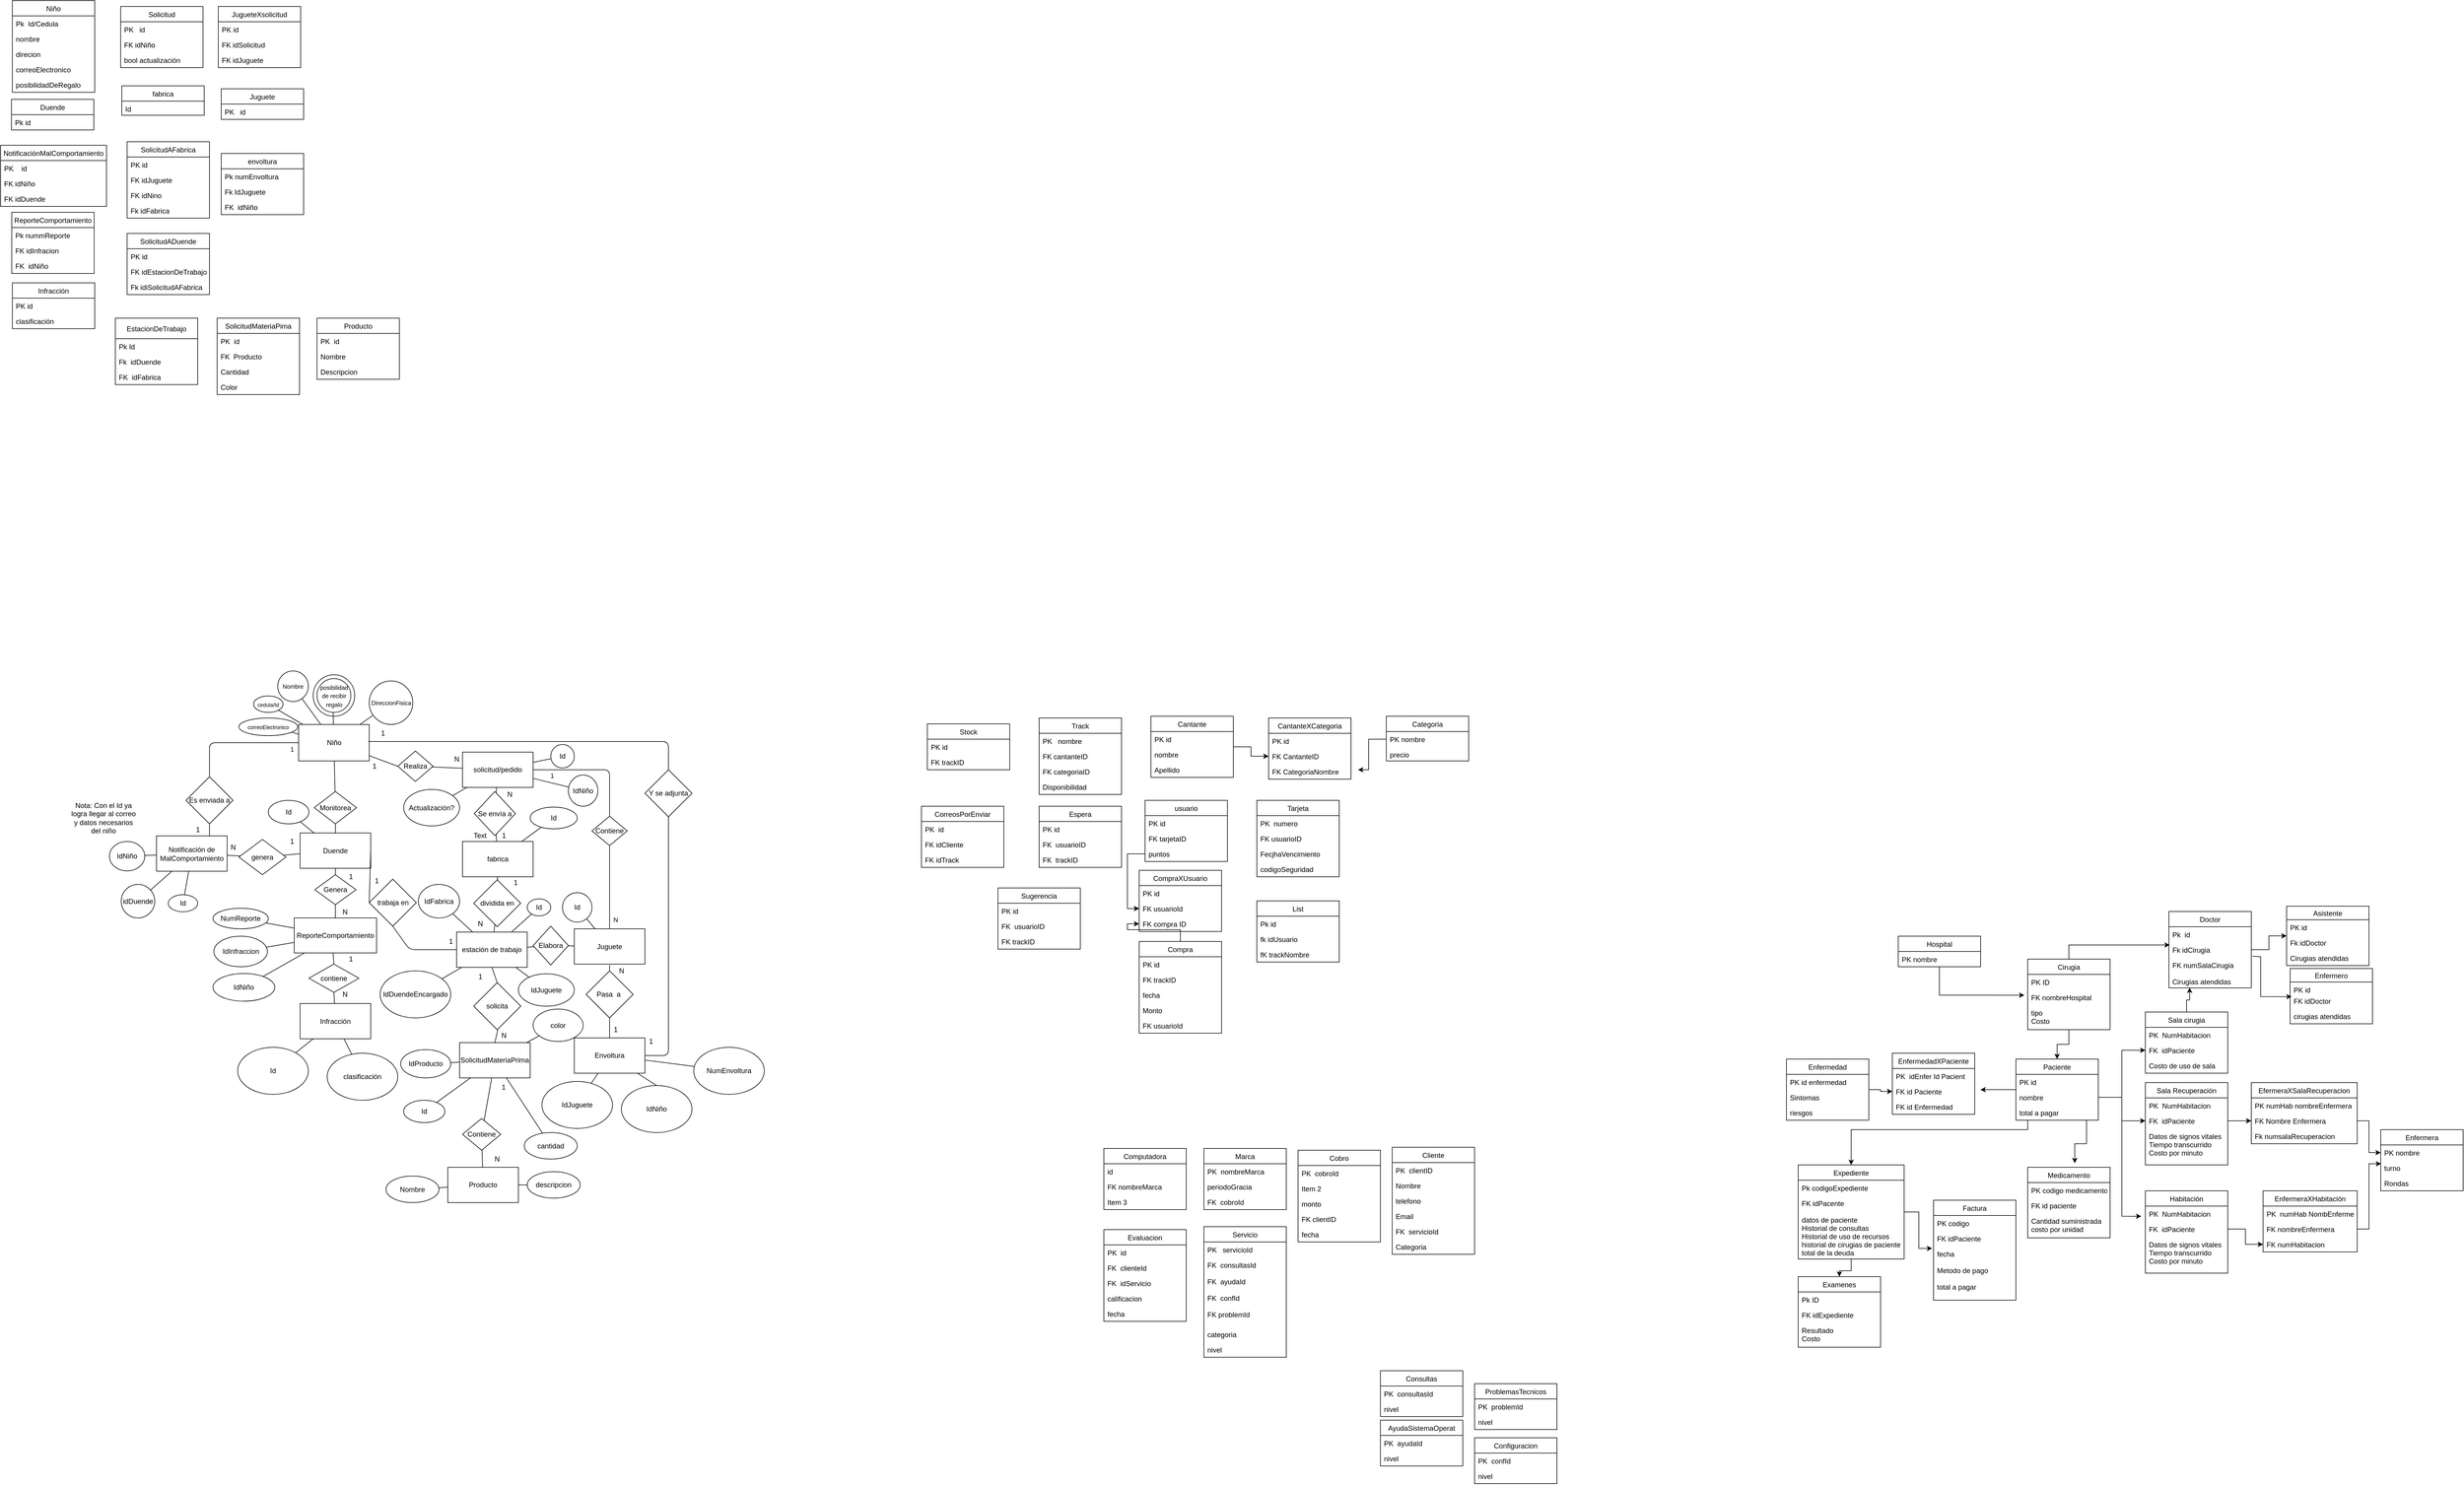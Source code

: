 <mxfile version="14.1.9" type="github">
  <diagram id="NBOCJyrbDULrzeFV42hS" name="Page-1">
    <mxGraphModel dx="5838" dy="3130" grid="1" gridSize="10" guides="1" tooltips="1" connect="1" arrows="1" fold="1" page="1" pageScale="1" pageWidth="827" pageHeight="1169" math="0" shadow="0">
      <root>
        <mxCell id="0" />
        <mxCell id="1" parent="0" />
        <mxCell id="EW1axWE9C3zxqAU5lldP-44" style="edgeStyle=orthogonalEdgeStyle;rounded=0;orthogonalLoop=1;jettySize=auto;html=1;entryX=-0.04;entryY=1.359;entryDx=0;entryDy=0;entryPerimeter=0;" parent="1" source="EW1axWE9C3zxqAU5lldP-9" target="EW1axWE9C3zxqAU5lldP-4" edge="1">
          <mxGeometry relative="1" as="geometry">
            <mxPoint x="10" y="75" as="targetPoint" />
          </mxGeometry>
        </mxCell>
        <mxCell id="EW1axWE9C3zxqAU5lldP-43" style="edgeStyle=orthogonalEdgeStyle;rounded=0;orthogonalLoop=1;jettySize=auto;html=1;entryX=0;entryY=0.5;entryDx=0;entryDy=0;" parent="1" source="EW1axWE9C3zxqAU5lldP-18" target="EW1axWE9C3zxqAU5lldP-24" edge="1">
          <mxGeometry relative="1" as="geometry">
            <mxPoint x="-160" y="235" as="targetPoint" />
          </mxGeometry>
        </mxCell>
        <mxCell id="EW1axWE9C3zxqAU5lldP-62" style="edgeStyle=orthogonalEdgeStyle;rounded=0;orthogonalLoop=1;jettySize=auto;html=1;entryX=0.5;entryY=0;entryDx=0;entryDy=0;" parent="1" source="EW1axWE9C3zxqAU5lldP-14" target="EW1axWE9C3zxqAU5lldP-53" edge="1">
          <mxGeometry relative="1" as="geometry">
            <Array as="points">
              <mxPoint x="80" y="300" />
              <mxPoint x="-220" y="300" />
            </Array>
          </mxGeometry>
        </mxCell>
        <mxCell id="EW1axWE9C3zxqAU5lldP-63" style="edgeStyle=orthogonalEdgeStyle;rounded=0;orthogonalLoop=1;jettySize=auto;html=1;entryX=1.069;entryY=0.385;entryDx=0;entryDy=0;entryPerimeter=0;" parent="1" source="EW1axWE9C3zxqAU5lldP-14" target="EW1axWE9C3zxqAU5lldP-24" edge="1">
          <mxGeometry relative="1" as="geometry">
            <Array as="points">
              <mxPoint x="40" y="232" />
              <mxPoint x="40" y="232" />
            </Array>
          </mxGeometry>
        </mxCell>
        <mxCell id="EW1axWE9C3zxqAU5lldP-95" style="edgeStyle=orthogonalEdgeStyle;rounded=0;orthogonalLoop=1;jettySize=auto;html=1;" parent="1" source="EW1axWE9C3zxqAU5lldP-14" edge="1">
          <mxGeometry relative="1" as="geometry">
            <mxPoint x="160" y="357" as="targetPoint" />
            <Array as="points">
              <mxPoint x="180" y="324" />
              <mxPoint x="160" y="324" />
              <mxPoint x="160" y="357" />
            </Array>
          </mxGeometry>
        </mxCell>
        <mxCell id="EW1axWE9C3zxqAU5lldP-14" value="Paciente" style="swimlane;fontStyle=0;childLayout=stackLayout;horizontal=1;startSize=26;fillColor=none;horizontalStack=0;resizeParent=1;resizeParentMax=0;resizeLast=0;collapsible=1;marginBottom=0;" parent="1" vertex="1">
          <mxGeometry x="60" y="180" width="140" height="104" as="geometry" />
        </mxCell>
        <mxCell id="EW1axWE9C3zxqAU5lldP-15" value="PK id" style="text;strokeColor=none;fillColor=none;align=left;verticalAlign=top;spacingLeft=4;spacingRight=4;overflow=hidden;rotatable=0;points=[[0,0.5],[1,0.5]];portConstraint=eastwest;" parent="EW1axWE9C3zxqAU5lldP-14" vertex="1">
          <mxGeometry y="26" width="140" height="26" as="geometry" />
        </mxCell>
        <mxCell id="EW1axWE9C3zxqAU5lldP-16" value="nombre" style="text;strokeColor=none;fillColor=none;align=left;verticalAlign=top;spacingLeft=4;spacingRight=4;overflow=hidden;rotatable=0;points=[[0,0.5],[1,0.5]];portConstraint=eastwest;" parent="EW1axWE9C3zxqAU5lldP-14" vertex="1">
          <mxGeometry y="52" width="140" height="26" as="geometry" />
        </mxCell>
        <mxCell id="EW1axWE9C3zxqAU5lldP-17" value="total a pagar" style="text;strokeColor=none;fillColor=none;align=left;verticalAlign=top;spacingLeft=4;spacingRight=4;overflow=hidden;rotatable=0;points=[[0,0.5],[1,0.5]];portConstraint=eastwest;" parent="EW1axWE9C3zxqAU5lldP-14" vertex="1">
          <mxGeometry y="78" width="140" height="26" as="geometry" />
        </mxCell>
        <mxCell id="EW1axWE9C3zxqAU5lldP-46" style="edgeStyle=orthogonalEdgeStyle;rounded=0;orthogonalLoop=1;jettySize=auto;html=1;entryX=0.5;entryY=0;entryDx=0;entryDy=0;" parent="1" source="EW1axWE9C3zxqAU5lldP-3" target="EW1axWE9C3zxqAU5lldP-14" edge="1">
          <mxGeometry relative="1" as="geometry" />
        </mxCell>
        <mxCell id="EW1axWE9C3zxqAU5lldP-49" style="edgeStyle=orthogonalEdgeStyle;rounded=0;orthogonalLoop=1;jettySize=auto;html=1;entryX=0.01;entryY=0.192;entryDx=0;entryDy=0;entryPerimeter=0;" parent="1" source="EW1axWE9C3zxqAU5lldP-3" target="EW1axWE9C3zxqAU5lldP-32" edge="1">
          <mxGeometry relative="1" as="geometry" />
        </mxCell>
        <mxCell id="EW1axWE9C3zxqAU5lldP-3" value="Cirugia" style="swimlane;fontStyle=0;childLayout=stackLayout;horizontal=1;startSize=26;fillColor=none;horizontalStack=0;resizeParent=1;resizeParentMax=0;resizeLast=0;collapsible=1;marginBottom=0;" parent="1" vertex="1">
          <mxGeometry x="80" y="10" width="140" height="120" as="geometry" />
        </mxCell>
        <mxCell id="EW1axWE9C3zxqAU5lldP-4" value="PK ID" style="text;strokeColor=none;fillColor=none;align=left;verticalAlign=top;spacingLeft=4;spacingRight=4;overflow=hidden;rotatable=0;points=[[0,0.5],[1,0.5]];portConstraint=eastwest;" parent="EW1axWE9C3zxqAU5lldP-3" vertex="1">
          <mxGeometry y="26" width="140" height="26" as="geometry" />
        </mxCell>
        <mxCell id="EW1axWE9C3zxqAU5lldP-5" value="FK nombreHospital" style="text;strokeColor=none;fillColor=none;align=left;verticalAlign=top;spacingLeft=4;spacingRight=4;overflow=hidden;rotatable=0;points=[[0,0.5],[1,0.5]];portConstraint=eastwest;" parent="EW1axWE9C3zxqAU5lldP-3" vertex="1">
          <mxGeometry y="52" width="140" height="26" as="geometry" />
        </mxCell>
        <mxCell id="EW1axWE9C3zxqAU5lldP-6" value="tipo&#xa;Costo" style="text;strokeColor=none;fillColor=none;align=left;verticalAlign=top;spacingLeft=4;spacingRight=4;overflow=hidden;rotatable=0;points=[[0,0.5],[1,0.5]];portConstraint=eastwest;" parent="EW1axWE9C3zxqAU5lldP-3" vertex="1">
          <mxGeometry y="78" width="140" height="42" as="geometry" />
        </mxCell>
        <mxCell id="EW1axWE9C3zxqAU5lldP-50" style="edgeStyle=orthogonalEdgeStyle;rounded=0;orthogonalLoop=1;jettySize=auto;html=1;" parent="1" source="EW1axWE9C3zxqAU5lldP-30" target="EW1axWE9C3zxqAU5lldP-34" edge="1">
          <mxGeometry relative="1" as="geometry" />
        </mxCell>
        <mxCell id="EW1axWE9C3zxqAU5lldP-52" style="edgeStyle=orthogonalEdgeStyle;rounded=0;orthogonalLoop=1;jettySize=auto;html=1;entryX=0.019;entryY=0.224;entryDx=0;entryDy=0;entryPerimeter=0;exitX=1.012;exitY=-0.038;exitDx=0;exitDy=0;exitPerimeter=0;" parent="1" source="EW1axWE9C3zxqAU5lldP-33" target="EW1axWE9C3zxqAU5lldP-40" edge="1">
          <mxGeometry relative="1" as="geometry">
            <Array as="points">
              <mxPoint x="476" y="6" />
              <mxPoint x="476" y="74" />
            </Array>
          </mxGeometry>
        </mxCell>
        <mxCell id="EW1axWE9C3zxqAU5lldP-61" style="edgeStyle=orthogonalEdgeStyle;rounded=0;orthogonalLoop=1;jettySize=auto;html=1;entryX=0.5;entryY=0;entryDx=0;entryDy=0;" parent="1" source="EW1axWE9C3zxqAU5lldP-53" target="EW1axWE9C3zxqAU5lldP-57" edge="1">
          <mxGeometry relative="1" as="geometry" />
        </mxCell>
        <mxCell id="EW1axWE9C3zxqAU5lldP-22" value="EnfermedadXPaciente" style="swimlane;fontStyle=0;childLayout=stackLayout;horizontal=1;startSize=26;fillColor=none;horizontalStack=0;resizeParent=1;resizeParentMax=0;resizeLast=0;collapsible=1;marginBottom=0;" parent="1" vertex="1">
          <mxGeometry x="-150" y="170" width="140" height="104" as="geometry" />
        </mxCell>
        <mxCell id="EW1axWE9C3zxqAU5lldP-23" value="PK  idEnfer Id Pacient" style="text;strokeColor=none;fillColor=none;align=left;verticalAlign=top;spacingLeft=4;spacingRight=4;overflow=hidden;rotatable=0;points=[[0,0.5],[1,0.5]];portConstraint=eastwest;" parent="EW1axWE9C3zxqAU5lldP-22" vertex="1">
          <mxGeometry y="26" width="140" height="26" as="geometry" />
        </mxCell>
        <mxCell id="EW1axWE9C3zxqAU5lldP-24" value="FK id Paciente" style="text;strokeColor=none;fillColor=none;align=left;verticalAlign=top;spacingLeft=4;spacingRight=4;overflow=hidden;rotatable=0;points=[[0,0.5],[1,0.5]];portConstraint=eastwest;" parent="EW1axWE9C3zxqAU5lldP-22" vertex="1">
          <mxGeometry y="52" width="140" height="26" as="geometry" />
        </mxCell>
        <mxCell id="EW1axWE9C3zxqAU5lldP-25" value="FK id Enfermedad" style="text;strokeColor=none;fillColor=none;align=left;verticalAlign=top;spacingLeft=4;spacingRight=4;overflow=hidden;rotatable=0;points=[[0,0.5],[1,0.5]];portConstraint=eastwest;" parent="EW1axWE9C3zxqAU5lldP-22" vertex="1">
          <mxGeometry y="78" width="140" height="26" as="geometry" />
        </mxCell>
        <mxCell id="EW1axWE9C3zxqAU5lldP-18" value="Enfermedad" style="swimlane;fontStyle=0;childLayout=stackLayout;horizontal=1;startSize=26;fillColor=none;horizontalStack=0;resizeParent=1;resizeParentMax=0;resizeLast=0;collapsible=1;marginBottom=0;" parent="1" vertex="1">
          <mxGeometry x="-330" y="180" width="140" height="104" as="geometry" />
        </mxCell>
        <mxCell id="EW1axWE9C3zxqAU5lldP-19" value="PK id enfermedad" style="text;strokeColor=none;fillColor=none;align=left;verticalAlign=top;spacingLeft=4;spacingRight=4;overflow=hidden;rotatable=0;points=[[0,0.5],[1,0.5]];portConstraint=eastwest;" parent="EW1axWE9C3zxqAU5lldP-18" vertex="1">
          <mxGeometry y="26" width="140" height="26" as="geometry" />
        </mxCell>
        <mxCell id="EW1axWE9C3zxqAU5lldP-20" value="Sintomas" style="text;strokeColor=none;fillColor=none;align=left;verticalAlign=top;spacingLeft=4;spacingRight=4;overflow=hidden;rotatable=0;points=[[0,0.5],[1,0.5]];portConstraint=eastwest;" parent="EW1axWE9C3zxqAU5lldP-18" vertex="1">
          <mxGeometry y="52" width="140" height="26" as="geometry" />
        </mxCell>
        <mxCell id="EW1axWE9C3zxqAU5lldP-21" value="riesgos" style="text;strokeColor=none;fillColor=none;align=left;verticalAlign=top;spacingLeft=4;spacingRight=4;overflow=hidden;rotatable=0;points=[[0,0.5],[1,0.5]];portConstraint=eastwest;" parent="EW1axWE9C3zxqAU5lldP-18" vertex="1">
          <mxGeometry y="78" width="140" height="26" as="geometry" />
        </mxCell>
        <mxCell id="EW1axWE9C3zxqAU5lldP-110" style="edgeStyle=orthogonalEdgeStyle;rounded=0;orthogonalLoop=1;jettySize=auto;html=1;entryX=0.252;entryY=0.992;entryDx=0;entryDy=0;entryPerimeter=0;" parent="1" source="EW1axWE9C3zxqAU5lldP-64" target="EW1axWE9C3zxqAU5lldP-33" edge="1">
          <mxGeometry relative="1" as="geometry" />
        </mxCell>
        <mxCell id="EW1axWE9C3zxqAU5lldP-64" value="Sala cirugia" style="swimlane;fontStyle=0;childLayout=stackLayout;horizontal=1;startSize=26;fillColor=none;horizontalStack=0;resizeParent=1;resizeParentMax=0;resizeLast=0;collapsible=1;marginBottom=0;" parent="1" vertex="1">
          <mxGeometry x="280" y="100" width="140" height="104" as="geometry" />
        </mxCell>
        <mxCell id="EW1axWE9C3zxqAU5lldP-65" value="PK  NumHabitacion" style="text;strokeColor=none;fillColor=none;align=left;verticalAlign=top;spacingLeft=4;spacingRight=4;overflow=hidden;rotatable=0;points=[[0,0.5],[1,0.5]];portConstraint=eastwest;" parent="EW1axWE9C3zxqAU5lldP-64" vertex="1">
          <mxGeometry y="26" width="140" height="26" as="geometry" />
        </mxCell>
        <mxCell id="EW1axWE9C3zxqAU5lldP-66" value="FK  idPaciente" style="text;strokeColor=none;fillColor=none;align=left;verticalAlign=top;spacingLeft=4;spacingRight=4;overflow=hidden;rotatable=0;points=[[0,0.5],[1,0.5]];portConstraint=eastwest;" parent="EW1axWE9C3zxqAU5lldP-64" vertex="1">
          <mxGeometry y="52" width="140" height="26" as="geometry" />
        </mxCell>
        <mxCell id="EW1axWE9C3zxqAU5lldP-67" value="Costo de uso de sala" style="text;strokeColor=none;fillColor=none;align=left;verticalAlign=top;spacingLeft=4;spacingRight=4;overflow=hidden;rotatable=0;points=[[0,0.5],[1,0.5]];portConstraint=eastwest;" parent="EW1axWE9C3zxqAU5lldP-64" vertex="1">
          <mxGeometry y="78" width="140" height="26" as="geometry" />
        </mxCell>
        <mxCell id="EW1axWE9C3zxqAU5lldP-68" value="Sala Recuperación" style="swimlane;fontStyle=0;childLayout=stackLayout;horizontal=1;startSize=26;fillColor=none;horizontalStack=0;resizeParent=1;resizeParentMax=0;resizeLast=0;collapsible=1;marginBottom=0;" parent="1" vertex="1">
          <mxGeometry x="280" y="220" width="140" height="140" as="geometry" />
        </mxCell>
        <mxCell id="EW1axWE9C3zxqAU5lldP-69" value="PK  NumHabitacion" style="text;strokeColor=none;fillColor=none;align=left;verticalAlign=top;spacingLeft=4;spacingRight=4;overflow=hidden;rotatable=0;points=[[0,0.5],[1,0.5]];portConstraint=eastwest;" parent="EW1axWE9C3zxqAU5lldP-68" vertex="1">
          <mxGeometry y="26" width="140" height="26" as="geometry" />
        </mxCell>
        <mxCell id="EW1axWE9C3zxqAU5lldP-70" value="FK  idPaciente" style="text;strokeColor=none;fillColor=none;align=left;verticalAlign=top;spacingLeft=4;spacingRight=4;overflow=hidden;rotatable=0;points=[[0,0.5],[1,0.5]];portConstraint=eastwest;" parent="EW1axWE9C3zxqAU5lldP-68" vertex="1">
          <mxGeometry y="52" width="140" height="26" as="geometry" />
        </mxCell>
        <mxCell id="EW1axWE9C3zxqAU5lldP-71" value="Datos de signos vitales&#xa;Tiempo transcurrido&#xa;Costo por minuto" style="text;strokeColor=none;fillColor=none;align=left;verticalAlign=top;spacingLeft=4;spacingRight=4;overflow=hidden;rotatable=0;points=[[0,0.5],[1,0.5]];portConstraint=eastwest;" parent="EW1axWE9C3zxqAU5lldP-68" vertex="1">
          <mxGeometry y="78" width="140" height="62" as="geometry" />
        </mxCell>
        <mxCell id="EW1axWE9C3zxqAU5lldP-81" style="edgeStyle=orthogonalEdgeStyle;rounded=0;orthogonalLoop=1;jettySize=auto;html=1;entryX=0;entryY=0.5;entryDx=0;entryDy=0;" parent="1" source="EW1axWE9C3zxqAU5lldP-16" target="EW1axWE9C3zxqAU5lldP-66" edge="1">
          <mxGeometry relative="1" as="geometry" />
        </mxCell>
        <mxCell id="EW1axWE9C3zxqAU5lldP-82" style="edgeStyle=orthogonalEdgeStyle;rounded=0;orthogonalLoop=1;jettySize=auto;html=1;entryX=0;entryY=0.5;entryDx=0;entryDy=0;" parent="1" source="EW1axWE9C3zxqAU5lldP-16" target="EW1axWE9C3zxqAU5lldP-70" edge="1">
          <mxGeometry relative="1" as="geometry" />
        </mxCell>
        <mxCell id="EW1axWE9C3zxqAU5lldP-83" style="edgeStyle=orthogonalEdgeStyle;rounded=0;orthogonalLoop=1;jettySize=auto;html=1;entryX=-0.05;entryY=0.667;entryDx=0;entryDy=0;entryPerimeter=0;" parent="1" source="EW1axWE9C3zxqAU5lldP-16" target="EW1axWE9C3zxqAU5lldP-77" edge="1">
          <mxGeometry relative="1" as="geometry" />
        </mxCell>
        <mxCell id="EW1axWE9C3zxqAU5lldP-76" value="Habitación" style="swimlane;fontStyle=0;childLayout=stackLayout;horizontal=1;startSize=26;fillColor=none;horizontalStack=0;resizeParent=1;resizeParentMax=0;resizeLast=0;collapsible=1;marginBottom=0;" parent="1" vertex="1">
          <mxGeometry x="280" y="404" width="140" height="140" as="geometry" />
        </mxCell>
        <mxCell id="EW1axWE9C3zxqAU5lldP-77" value="PK  NumHabitacion" style="text;strokeColor=none;fillColor=none;align=left;verticalAlign=top;spacingLeft=4;spacingRight=4;overflow=hidden;rotatable=0;points=[[0,0.5],[1,0.5]];portConstraint=eastwest;" parent="EW1axWE9C3zxqAU5lldP-76" vertex="1">
          <mxGeometry y="26" width="140" height="26" as="geometry" />
        </mxCell>
        <mxCell id="EW1axWE9C3zxqAU5lldP-78" value="FK  idPaciente" style="text;strokeColor=none;fillColor=none;align=left;verticalAlign=top;spacingLeft=4;spacingRight=4;overflow=hidden;rotatable=0;points=[[0,0.5],[1,0.5]];portConstraint=eastwest;" parent="EW1axWE9C3zxqAU5lldP-76" vertex="1">
          <mxGeometry y="52" width="140" height="26" as="geometry" />
        </mxCell>
        <mxCell id="EW1axWE9C3zxqAU5lldP-79" value="Datos de signos vitales&#xa;Tiempo transcurrido&#xa;Costo por minuto" style="text;strokeColor=none;fillColor=none;align=left;verticalAlign=top;spacingLeft=4;spacingRight=4;overflow=hidden;rotatable=0;points=[[0,0.5],[1,0.5]];portConstraint=eastwest;" parent="EW1axWE9C3zxqAU5lldP-76" vertex="1">
          <mxGeometry y="78" width="140" height="62" as="geometry" />
        </mxCell>
        <mxCell id="EW1axWE9C3zxqAU5lldP-97" style="edgeStyle=orthogonalEdgeStyle;rounded=0;orthogonalLoop=1;jettySize=auto;html=1;entryX=-0.017;entryY=0.043;entryDx=0;entryDy=0;entryPerimeter=0;" parent="1" source="EW1axWE9C3zxqAU5lldP-53" target="EW1axWE9C3zxqAU5lldP-90" edge="1">
          <mxGeometry relative="1" as="geometry" />
        </mxCell>
        <mxCell id="EW1axWE9C3zxqAU5lldP-53" value="Expediente" style="swimlane;fontStyle=0;childLayout=stackLayout;horizontal=1;startSize=26;fillColor=none;horizontalStack=0;resizeParent=1;resizeParentMax=0;resizeLast=0;collapsible=1;marginBottom=0;" parent="1" vertex="1">
          <mxGeometry x="-310" y="360" width="180" height="160" as="geometry" />
        </mxCell>
        <mxCell id="EW1axWE9C3zxqAU5lldP-54" value="Pk codigoExpediente" style="text;strokeColor=none;fillColor=none;align=left;verticalAlign=top;spacingLeft=4;spacingRight=4;overflow=hidden;rotatable=0;points=[[0,0.5],[1,0.5]];portConstraint=eastwest;" parent="EW1axWE9C3zxqAU5lldP-53" vertex="1">
          <mxGeometry y="26" width="180" height="26" as="geometry" />
        </mxCell>
        <mxCell id="EW1axWE9C3zxqAU5lldP-55" value="FK idPacente" style="text;strokeColor=none;fillColor=none;align=left;verticalAlign=top;spacingLeft=4;spacingRight=4;overflow=hidden;rotatable=0;points=[[0,0.5],[1,0.5]];portConstraint=eastwest;" parent="EW1axWE9C3zxqAU5lldP-53" vertex="1">
          <mxGeometry y="52" width="180" height="28" as="geometry" />
        </mxCell>
        <mxCell id="EW1axWE9C3zxqAU5lldP-56" value="datos de paciente&#xa;Historial de consultas&#xa;Historial de uso de recursos&#xa;historial de cirugias de paciente &#xa;total de la deuda" style="text;strokeColor=none;fillColor=none;align=left;verticalAlign=top;spacingLeft=4;spacingRight=4;overflow=hidden;rotatable=0;points=[[0,0.5],[1,0.5]];portConstraint=eastwest;" parent="EW1axWE9C3zxqAU5lldP-53" vertex="1">
          <mxGeometry y="80" width="180" height="80" as="geometry" />
        </mxCell>
        <mxCell id="EW1axWE9C3zxqAU5lldP-91" value="Medicamento" style="swimlane;fontStyle=0;childLayout=stackLayout;horizontal=1;startSize=26;fillColor=none;horizontalStack=0;resizeParent=1;resizeParentMax=0;resizeLast=0;collapsible=1;marginBottom=0;" parent="1" vertex="1">
          <mxGeometry x="80" y="364" width="140" height="120" as="geometry" />
        </mxCell>
        <mxCell id="EW1axWE9C3zxqAU5lldP-92" value="PK codigo medicamento" style="text;strokeColor=none;fillColor=none;align=left;verticalAlign=top;spacingLeft=4;spacingRight=4;overflow=hidden;rotatable=0;points=[[0,0.5],[1,0.5]];portConstraint=eastwest;" parent="EW1axWE9C3zxqAU5lldP-91" vertex="1">
          <mxGeometry y="26" width="140" height="26" as="geometry" />
        </mxCell>
        <mxCell id="EW1axWE9C3zxqAU5lldP-93" value="FK id paciente" style="text;strokeColor=none;fillColor=none;align=left;verticalAlign=top;spacingLeft=4;spacingRight=4;overflow=hidden;rotatable=0;points=[[0,0.5],[1,0.5]];portConstraint=eastwest;" parent="EW1axWE9C3zxqAU5lldP-91" vertex="1">
          <mxGeometry y="52" width="140" height="26" as="geometry" />
        </mxCell>
        <mxCell id="EW1axWE9C3zxqAU5lldP-94" value="Cantidad suministrada&#xa;costo por unidad" style="text;strokeColor=none;fillColor=none;align=left;verticalAlign=top;spacingLeft=4;spacingRight=4;overflow=hidden;rotatable=0;points=[[0,0.5],[1,0.5]];portConstraint=eastwest;" parent="EW1axWE9C3zxqAU5lldP-91" vertex="1">
          <mxGeometry y="78" width="140" height="42" as="geometry" />
        </mxCell>
        <mxCell id="EW1axWE9C3zxqAU5lldP-57" value="Examenes" style="swimlane;fontStyle=0;childLayout=stackLayout;horizontal=1;startSize=26;fillColor=none;horizontalStack=0;resizeParent=1;resizeParentMax=0;resizeLast=0;collapsible=1;marginBottom=0;" parent="1" vertex="1">
          <mxGeometry x="-310" y="550" width="140" height="120" as="geometry" />
        </mxCell>
        <mxCell id="EW1axWE9C3zxqAU5lldP-58" value="Pk ID" style="text;strokeColor=none;fillColor=none;align=left;verticalAlign=top;spacingLeft=4;spacingRight=4;overflow=hidden;rotatable=0;points=[[0,0.5],[1,0.5]];portConstraint=eastwest;" parent="EW1axWE9C3zxqAU5lldP-57" vertex="1">
          <mxGeometry y="26" width="140" height="26" as="geometry" />
        </mxCell>
        <mxCell id="EW1axWE9C3zxqAU5lldP-59" value="FK idExpediente" style="text;strokeColor=none;fillColor=none;align=left;verticalAlign=top;spacingLeft=4;spacingRight=4;overflow=hidden;rotatable=0;points=[[0,0.5],[1,0.5]];portConstraint=eastwest;" parent="EW1axWE9C3zxqAU5lldP-57" vertex="1">
          <mxGeometry y="52" width="140" height="26" as="geometry" />
        </mxCell>
        <mxCell id="EW1axWE9C3zxqAU5lldP-60" value="Resultado&#xa;Costo" style="text;strokeColor=none;fillColor=none;align=left;verticalAlign=top;spacingLeft=4;spacingRight=4;overflow=hidden;rotatable=0;points=[[0,0.5],[1,0.5]];portConstraint=eastwest;" parent="EW1axWE9C3zxqAU5lldP-57" vertex="1">
          <mxGeometry y="78" width="140" height="42" as="geometry" />
        </mxCell>
        <mxCell id="EW1axWE9C3zxqAU5lldP-87" value="Factura" style="swimlane;fontStyle=0;childLayout=stackLayout;horizontal=1;startSize=26;fillColor=none;horizontalStack=0;resizeParent=1;resizeParentMax=0;resizeLast=0;collapsible=1;marginBottom=0;" parent="1" vertex="1">
          <mxGeometry x="-80" y="420" width="140" height="170" as="geometry" />
        </mxCell>
        <mxCell id="EW1axWE9C3zxqAU5lldP-88" value="PK codigo" style="text;strokeColor=none;fillColor=none;align=left;verticalAlign=top;spacingLeft=4;spacingRight=4;overflow=hidden;rotatable=0;points=[[0,0.5],[1,0.5]];portConstraint=eastwest;" parent="EW1axWE9C3zxqAU5lldP-87" vertex="1">
          <mxGeometry y="26" width="140" height="26" as="geometry" />
        </mxCell>
        <mxCell id="EW1axWE9C3zxqAU5lldP-89" value="FK idPaciente" style="text;strokeColor=none;fillColor=none;align=left;verticalAlign=top;spacingLeft=4;spacingRight=4;overflow=hidden;rotatable=0;points=[[0,0.5],[1,0.5]];portConstraint=eastwest;" parent="EW1axWE9C3zxqAU5lldP-87" vertex="1">
          <mxGeometry y="52" width="140" height="26" as="geometry" />
        </mxCell>
        <mxCell id="EW1axWE9C3zxqAU5lldP-90" value="fecha&#xa;&#xa;Metodo de pago&#xa;&#xa;total a pagar &#xa;" style="text;strokeColor=none;fillColor=none;align=left;verticalAlign=top;spacingLeft=4;spacingRight=4;overflow=hidden;rotatable=0;points=[[0,0.5],[1,0.5]];portConstraint=eastwest;" parent="EW1axWE9C3zxqAU5lldP-87" vertex="1">
          <mxGeometry y="78" width="140" height="92" as="geometry" />
        </mxCell>
        <mxCell id="EW1axWE9C3zxqAU5lldP-9" value="Hospital" style="swimlane;fontStyle=0;childLayout=stackLayout;horizontal=1;startSize=26;fillColor=none;horizontalStack=0;resizeParent=1;resizeParentMax=0;resizeLast=0;collapsible=1;marginBottom=0;" parent="1" vertex="1">
          <mxGeometry x="-140" y="-29" width="140" height="52" as="geometry" />
        </mxCell>
        <mxCell id="EW1axWE9C3zxqAU5lldP-10" value="PK nombre" style="text;strokeColor=none;fillColor=none;align=left;verticalAlign=top;spacingLeft=4;spacingRight=4;overflow=hidden;rotatable=0;points=[[0,0.5],[1,0.5]];portConstraint=eastwest;" parent="EW1axWE9C3zxqAU5lldP-9" vertex="1">
          <mxGeometry y="26" width="140" height="26" as="geometry" />
        </mxCell>
        <mxCell id="EW1axWE9C3zxqAU5lldP-98" value="EfermeraXSalaRecuperacion" style="swimlane;fontStyle=0;childLayout=stackLayout;horizontal=1;startSize=26;fillColor=none;horizontalStack=0;resizeParent=1;resizeParentMax=0;resizeLast=0;collapsible=1;marginBottom=0;" parent="1" vertex="1">
          <mxGeometry x="460" y="220" width="180" height="104" as="geometry" />
        </mxCell>
        <mxCell id="EW1axWE9C3zxqAU5lldP-99" value="PK numHab nombreEnfermera" style="text;strokeColor=none;fillColor=none;align=left;verticalAlign=top;spacingLeft=4;spacingRight=4;overflow=hidden;rotatable=0;points=[[0,0.5],[1,0.5]];portConstraint=eastwest;" parent="EW1axWE9C3zxqAU5lldP-98" vertex="1">
          <mxGeometry y="26" width="180" height="26" as="geometry" />
        </mxCell>
        <mxCell id="EW1axWE9C3zxqAU5lldP-100" value="FK Nombre Enfermera" style="text;strokeColor=none;fillColor=none;align=left;verticalAlign=top;spacingLeft=4;spacingRight=4;overflow=hidden;rotatable=0;points=[[0,0.5],[1,0.5]];portConstraint=eastwest;" parent="EW1axWE9C3zxqAU5lldP-98" vertex="1">
          <mxGeometry y="52" width="180" height="26" as="geometry" />
        </mxCell>
        <mxCell id="EW1axWE9C3zxqAU5lldP-101" value="Fk numsalaRecuperacion" style="text;strokeColor=none;fillColor=none;align=left;verticalAlign=top;spacingLeft=4;spacingRight=4;overflow=hidden;rotatable=0;points=[[0,0.5],[1,0.5]];portConstraint=eastwest;" parent="EW1axWE9C3zxqAU5lldP-98" vertex="1">
          <mxGeometry y="78" width="180" height="26" as="geometry" />
        </mxCell>
        <mxCell id="EW1axWE9C3zxqAU5lldP-106" style="edgeStyle=orthogonalEdgeStyle;rounded=0;orthogonalLoop=1;jettySize=auto;html=1;entryX=0;entryY=0.5;entryDx=0;entryDy=0;" parent="1" source="EW1axWE9C3zxqAU5lldP-70" target="EW1axWE9C3zxqAU5lldP-100" edge="1">
          <mxGeometry relative="1" as="geometry" />
        </mxCell>
        <mxCell id="EW1axWE9C3zxqAU5lldP-107" style="edgeStyle=orthogonalEdgeStyle;rounded=0;orthogonalLoop=1;jettySize=auto;html=1;entryX=0;entryY=0.5;entryDx=0;entryDy=0;" parent="1" source="EW1axWE9C3zxqAU5lldP-78" target="EW1axWE9C3zxqAU5lldP-105" edge="1">
          <mxGeometry relative="1" as="geometry" />
        </mxCell>
        <mxCell id="EW1axWE9C3zxqAU5lldP-102" value="EnfermeraXHabitación" style="swimlane;fontStyle=0;childLayout=stackLayout;horizontal=1;startSize=26;fillColor=none;horizontalStack=0;resizeParent=1;resizeParentMax=0;resizeLast=0;collapsible=1;marginBottom=0;" parent="1" vertex="1">
          <mxGeometry x="480" y="404" width="160" height="104" as="geometry" />
        </mxCell>
        <mxCell id="EW1axWE9C3zxqAU5lldP-103" value="PK  numHab NombEnferme" style="text;strokeColor=none;fillColor=none;align=left;verticalAlign=top;spacingLeft=4;spacingRight=4;overflow=hidden;rotatable=0;points=[[0,0.5],[1,0.5]];portConstraint=eastwest;" parent="EW1axWE9C3zxqAU5lldP-102" vertex="1">
          <mxGeometry y="26" width="160" height="26" as="geometry" />
        </mxCell>
        <mxCell id="EW1axWE9C3zxqAU5lldP-104" value="FK nombreEnfermera" style="text;strokeColor=none;fillColor=none;align=left;verticalAlign=top;spacingLeft=4;spacingRight=4;overflow=hidden;rotatable=0;points=[[0,0.5],[1,0.5]];portConstraint=eastwest;" parent="EW1axWE9C3zxqAU5lldP-102" vertex="1">
          <mxGeometry y="52" width="160" height="26" as="geometry" />
        </mxCell>
        <mxCell id="EW1axWE9C3zxqAU5lldP-105" value="FK numHabitacion" style="text;strokeColor=none;fillColor=none;align=left;verticalAlign=top;spacingLeft=4;spacingRight=4;overflow=hidden;rotatable=0;points=[[0,0.5],[1,0.5]];portConstraint=eastwest;" parent="EW1axWE9C3zxqAU5lldP-102" vertex="1">
          <mxGeometry y="78" width="160" height="26" as="geometry" />
        </mxCell>
        <mxCell id="EW1axWE9C3zxqAU5lldP-108" style="edgeStyle=orthogonalEdgeStyle;rounded=0;orthogonalLoop=1;jettySize=auto;html=1;entryX=0.005;entryY=0.229;entryDx=0;entryDy=0;entryPerimeter=0;" parent="1" source="EW1axWE9C3zxqAU5lldP-104" target="EW1axWE9C3zxqAU5lldP-74" edge="1">
          <mxGeometry relative="1" as="geometry" />
        </mxCell>
        <mxCell id="EW1axWE9C3zxqAU5lldP-109" style="edgeStyle=orthogonalEdgeStyle;rounded=0;orthogonalLoop=1;jettySize=auto;html=1;entryX=0;entryY=0.5;entryDx=0;entryDy=0;" parent="1" source="EW1axWE9C3zxqAU5lldP-100" target="EW1axWE9C3zxqAU5lldP-73" edge="1">
          <mxGeometry relative="1" as="geometry" />
        </mxCell>
        <mxCell id="EW1axWE9C3zxqAU5lldP-72" value="Enfermera" style="swimlane;fontStyle=0;childLayout=stackLayout;horizontal=1;startSize=26;fillColor=none;horizontalStack=0;resizeParent=1;resizeParentMax=0;resizeLast=0;collapsible=1;marginBottom=0;" parent="1" vertex="1">
          <mxGeometry x="680" y="300" width="140" height="104" as="geometry" />
        </mxCell>
        <mxCell id="EW1axWE9C3zxqAU5lldP-73" value="PK nombre" style="text;strokeColor=none;fillColor=none;align=left;verticalAlign=top;spacingLeft=4;spacingRight=4;overflow=hidden;rotatable=0;points=[[0,0.5],[1,0.5]];portConstraint=eastwest;" parent="EW1axWE9C3zxqAU5lldP-72" vertex="1">
          <mxGeometry y="26" width="140" height="26" as="geometry" />
        </mxCell>
        <mxCell id="EW1axWE9C3zxqAU5lldP-74" value="turno" style="text;strokeColor=none;fillColor=none;align=left;verticalAlign=top;spacingLeft=4;spacingRight=4;overflow=hidden;rotatable=0;points=[[0,0.5],[1,0.5]];portConstraint=eastwest;" parent="EW1axWE9C3zxqAU5lldP-72" vertex="1">
          <mxGeometry y="52" width="140" height="26" as="geometry" />
        </mxCell>
        <mxCell id="EW1axWE9C3zxqAU5lldP-75" value="Rondas" style="text;strokeColor=none;fillColor=none;align=left;verticalAlign=top;spacingLeft=4;spacingRight=4;overflow=hidden;rotatable=0;points=[[0,0.5],[1,0.5]];portConstraint=eastwest;" parent="EW1axWE9C3zxqAU5lldP-72" vertex="1">
          <mxGeometry y="78" width="140" height="26" as="geometry" />
        </mxCell>
        <mxCell id="EW1axWE9C3zxqAU5lldP-30" value="Doctor" style="swimlane;fontStyle=0;childLayout=stackLayout;horizontal=1;startSize=26;fillColor=none;horizontalStack=0;resizeParent=1;resizeParentMax=0;resizeLast=0;collapsible=1;marginBottom=0;" parent="1" vertex="1">
          <mxGeometry x="320" y="-71" width="140" height="130" as="geometry" />
        </mxCell>
        <mxCell id="EW1axWE9C3zxqAU5lldP-31" value="Pk  id" style="text;strokeColor=none;fillColor=none;align=left;verticalAlign=top;spacingLeft=4;spacingRight=4;overflow=hidden;rotatable=0;points=[[0,0.5],[1,0.5]];portConstraint=eastwest;" parent="EW1axWE9C3zxqAU5lldP-30" vertex="1">
          <mxGeometry y="26" width="140" height="26" as="geometry" />
        </mxCell>
        <mxCell id="EW1axWE9C3zxqAU5lldP-32" value="Fk idCirugia" style="text;strokeColor=none;fillColor=none;align=left;verticalAlign=top;spacingLeft=4;spacingRight=4;overflow=hidden;rotatable=0;points=[[0,0.5],[1,0.5]];portConstraint=eastwest;" parent="EW1axWE9C3zxqAU5lldP-30" vertex="1">
          <mxGeometry y="52" width="140" height="26" as="geometry" />
        </mxCell>
        <mxCell id="EW1axWE9C3zxqAU5lldP-33" value="FK numSalaCirugia&#xa;&#xa;Cirugias atendidas" style="text;strokeColor=none;fillColor=none;align=left;verticalAlign=top;spacingLeft=4;spacingRight=4;overflow=hidden;rotatable=0;points=[[0,0.5],[1,0.5]];portConstraint=eastwest;" parent="EW1axWE9C3zxqAU5lldP-30" vertex="1">
          <mxGeometry y="78" width="140" height="52" as="geometry" />
        </mxCell>
        <mxCell id="EW1axWE9C3zxqAU5lldP-34" value="Asistente" style="swimlane;fontStyle=0;childLayout=stackLayout;horizontal=1;startSize=23;fillColor=none;horizontalStack=0;resizeParent=1;resizeParentMax=0;resizeLast=0;collapsible=1;marginBottom=0;" parent="1" vertex="1">
          <mxGeometry x="520" y="-80" width="140" height="101" as="geometry" />
        </mxCell>
        <mxCell id="EW1axWE9C3zxqAU5lldP-35" value="PK id" style="text;strokeColor=none;fillColor=none;align=left;verticalAlign=top;spacingLeft=4;spacingRight=4;overflow=hidden;rotatable=0;points=[[0,0.5],[1,0.5]];portConstraint=eastwest;" parent="EW1axWE9C3zxqAU5lldP-34" vertex="1">
          <mxGeometry y="23" width="140" height="26" as="geometry" />
        </mxCell>
        <mxCell id="EW1axWE9C3zxqAU5lldP-36" value="Fk idDoctor" style="text;strokeColor=none;fillColor=none;align=left;verticalAlign=top;spacingLeft=4;spacingRight=4;overflow=hidden;rotatable=0;points=[[0,0.5],[1,0.5]];portConstraint=eastwest;" parent="EW1axWE9C3zxqAU5lldP-34" vertex="1">
          <mxGeometry y="49" width="140" height="26" as="geometry" />
        </mxCell>
        <mxCell id="EW1axWE9C3zxqAU5lldP-37" value="Cirugias atendidas" style="text;strokeColor=none;fillColor=none;align=left;verticalAlign=top;spacingLeft=4;spacingRight=4;overflow=hidden;rotatable=0;points=[[0,0.5],[1,0.5]];portConstraint=eastwest;" parent="EW1axWE9C3zxqAU5lldP-34" vertex="1">
          <mxGeometry y="75" width="140" height="26" as="geometry" />
        </mxCell>
        <mxCell id="EW1axWE9C3zxqAU5lldP-38" value="Enfermero" style="swimlane;fontStyle=0;childLayout=stackLayout;horizontal=1;startSize=23;fillColor=none;horizontalStack=0;resizeParent=1;resizeParentMax=0;resizeLast=0;collapsible=1;marginBottom=0;" parent="1" vertex="1">
          <mxGeometry x="526" y="26" width="140" height="94" as="geometry" />
        </mxCell>
        <mxCell id="EW1axWE9C3zxqAU5lldP-39" value="PK id" style="text;strokeColor=none;fillColor=none;align=left;verticalAlign=top;spacingLeft=4;spacingRight=4;overflow=hidden;rotatable=0;points=[[0,0.5],[1,0.5]];portConstraint=eastwest;" parent="EW1axWE9C3zxqAU5lldP-38" vertex="1">
          <mxGeometry y="23" width="140" height="19" as="geometry" />
        </mxCell>
        <mxCell id="EW1axWE9C3zxqAU5lldP-40" value="FK idDoctor" style="text;strokeColor=none;fillColor=none;align=left;verticalAlign=top;spacingLeft=4;spacingRight=4;overflow=hidden;rotatable=0;points=[[0,0.5],[1,0.5]];portConstraint=eastwest;" parent="EW1axWE9C3zxqAU5lldP-38" vertex="1">
          <mxGeometry y="42" width="140" height="26" as="geometry" />
        </mxCell>
        <mxCell id="EW1axWE9C3zxqAU5lldP-41" value="cirugias atendidas" style="text;strokeColor=none;fillColor=none;align=left;verticalAlign=top;spacingLeft=4;spacingRight=4;overflow=hidden;rotatable=0;points=[[0,0.5],[1,0.5]];portConstraint=eastwest;" parent="EW1axWE9C3zxqAU5lldP-38" vertex="1">
          <mxGeometry y="68" width="140" height="26" as="geometry" />
        </mxCell>
        <mxCell id="2BNAaccvK22he9K3C34C-2" value="Computadora" style="swimlane;fontStyle=0;childLayout=stackLayout;horizontal=1;startSize=26;fillColor=none;horizontalStack=0;resizeParent=1;resizeParentMax=0;resizeLast=0;collapsible=1;marginBottom=0;" parent="1" vertex="1">
          <mxGeometry x="-1490" y="332" width="140" height="104" as="geometry" />
        </mxCell>
        <mxCell id="2BNAaccvK22he9K3C34C-3" value="id" style="text;strokeColor=none;fillColor=none;align=left;verticalAlign=top;spacingLeft=4;spacingRight=4;overflow=hidden;rotatable=0;points=[[0,0.5],[1,0.5]];portConstraint=eastwest;" parent="2BNAaccvK22he9K3C34C-2" vertex="1">
          <mxGeometry y="26" width="140" height="26" as="geometry" />
        </mxCell>
        <mxCell id="2BNAaccvK22he9K3C34C-4" value="FK nombreMarca" style="text;strokeColor=none;fillColor=none;align=left;verticalAlign=top;spacingLeft=4;spacingRight=4;overflow=hidden;rotatable=0;points=[[0,0.5],[1,0.5]];portConstraint=eastwest;" parent="2BNAaccvK22he9K3C34C-2" vertex="1">
          <mxGeometry y="52" width="140" height="26" as="geometry" />
        </mxCell>
        <mxCell id="2BNAaccvK22he9K3C34C-5" value="Item 3" style="text;strokeColor=none;fillColor=none;align=left;verticalAlign=top;spacingLeft=4;spacingRight=4;overflow=hidden;rotatable=0;points=[[0,0.5],[1,0.5]];portConstraint=eastwest;" parent="2BNAaccvK22he9K3C34C-2" vertex="1">
          <mxGeometry y="78" width="140" height="26" as="geometry" />
        </mxCell>
        <mxCell id="2BNAaccvK22he9K3C34C-10" value="Cobro" style="swimlane;fontStyle=0;childLayout=stackLayout;horizontal=1;startSize=26;fillColor=none;horizontalStack=0;resizeParent=1;resizeParentMax=0;resizeLast=0;collapsible=1;marginBottom=0;" parent="1" vertex="1">
          <mxGeometry x="-1160" y="335" width="140" height="156" as="geometry" />
        </mxCell>
        <mxCell id="2BNAaccvK22he9K3C34C-11" value="PK  cobroId" style="text;strokeColor=none;fillColor=none;align=left;verticalAlign=top;spacingLeft=4;spacingRight=4;overflow=hidden;rotatable=0;points=[[0,0.5],[1,0.5]];portConstraint=eastwest;" parent="2BNAaccvK22he9K3C34C-10" vertex="1">
          <mxGeometry y="26" width="140" height="26" as="geometry" />
        </mxCell>
        <mxCell id="2BNAaccvK22he9K3C34C-12" value="Item 2" style="text;strokeColor=none;fillColor=none;align=left;verticalAlign=top;spacingLeft=4;spacingRight=4;overflow=hidden;rotatable=0;points=[[0,0.5],[1,0.5]];portConstraint=eastwest;" parent="2BNAaccvK22he9K3C34C-10" vertex="1">
          <mxGeometry y="52" width="140" height="26" as="geometry" />
        </mxCell>
        <mxCell id="2BNAaccvK22he9K3C34C-13" value="monto" style="text;strokeColor=none;fillColor=none;align=left;verticalAlign=top;spacingLeft=4;spacingRight=4;overflow=hidden;rotatable=0;points=[[0,0.5],[1,0.5]];portConstraint=eastwest;" parent="2BNAaccvK22he9K3C34C-10" vertex="1">
          <mxGeometry y="78" width="140" height="26" as="geometry" />
        </mxCell>
        <mxCell id="2BNAaccvK22he9K3C34C-49" value="FK clientID" style="text;strokeColor=none;fillColor=none;align=left;verticalAlign=top;spacingLeft=4;spacingRight=4;overflow=hidden;rotatable=0;points=[[0,0.5],[1,0.5]];portConstraint=eastwest;" parent="2BNAaccvK22he9K3C34C-10" vertex="1">
          <mxGeometry y="104" width="140" height="26" as="geometry" />
        </mxCell>
        <mxCell id="TkcTn7V3Rc2BHI-xNNhM-5" value="fecha" style="text;strokeColor=none;fillColor=none;align=left;verticalAlign=top;spacingLeft=4;spacingRight=4;overflow=hidden;rotatable=0;points=[[0,0.5],[1,0.5]];portConstraint=eastwest;" parent="2BNAaccvK22he9K3C34C-10" vertex="1">
          <mxGeometry y="130" width="140" height="26" as="geometry" />
        </mxCell>
        <mxCell id="2BNAaccvK22he9K3C34C-15" value="Marca" style="swimlane;fontStyle=0;childLayout=stackLayout;horizontal=1;startSize=26;fillColor=none;horizontalStack=0;resizeParent=1;resizeParentMax=0;resizeLast=0;collapsible=1;marginBottom=0;" parent="1" vertex="1">
          <mxGeometry x="-1320" y="332" width="140" height="104" as="geometry" />
        </mxCell>
        <mxCell id="2BNAaccvK22he9K3C34C-16" value="PK  nombreMarca" style="text;strokeColor=none;fillColor=none;align=left;verticalAlign=top;spacingLeft=4;spacingRight=4;overflow=hidden;rotatable=0;points=[[0,0.5],[1,0.5]];portConstraint=eastwest;" parent="2BNAaccvK22he9K3C34C-15" vertex="1">
          <mxGeometry y="26" width="140" height="26" as="geometry" />
        </mxCell>
        <mxCell id="2BNAaccvK22he9K3C34C-17" value="periodoGracia" style="text;strokeColor=none;fillColor=none;align=left;verticalAlign=top;spacingLeft=4;spacingRight=4;overflow=hidden;rotatable=0;points=[[0,0.5],[1,0.5]];portConstraint=eastwest;" parent="2BNAaccvK22he9K3C34C-15" vertex="1">
          <mxGeometry y="52" width="140" height="26" as="geometry" />
        </mxCell>
        <mxCell id="2BNAaccvK22he9K3C34C-18" value="FK  cobroId" style="text;strokeColor=none;fillColor=none;align=left;verticalAlign=top;spacingLeft=4;spacingRight=4;overflow=hidden;rotatable=0;points=[[0,0.5],[1,0.5]];portConstraint=eastwest;" parent="2BNAaccvK22he9K3C34C-15" vertex="1">
          <mxGeometry y="78" width="140" height="26" as="geometry" />
        </mxCell>
        <mxCell id="2BNAaccvK22he9K3C34C-19" value="Cliente" style="swimlane;fontStyle=0;childLayout=stackLayout;horizontal=1;startSize=26;fillColor=none;horizontalStack=0;resizeParent=1;resizeParentMax=0;resizeLast=0;collapsible=1;marginBottom=0;" parent="1" vertex="1">
          <mxGeometry x="-1000" y="330" width="140" height="182" as="geometry" />
        </mxCell>
        <mxCell id="2BNAaccvK22he9K3C34C-20" value="PK  clientID" style="text;strokeColor=none;fillColor=none;align=left;verticalAlign=top;spacingLeft=4;spacingRight=4;overflow=hidden;rotatable=0;points=[[0,0.5],[1,0.5]];portConstraint=eastwest;" parent="2BNAaccvK22he9K3C34C-19" vertex="1">
          <mxGeometry y="26" width="140" height="26" as="geometry" />
        </mxCell>
        <mxCell id="2BNAaccvK22he9K3C34C-44" value="Nombre" style="text;strokeColor=none;fillColor=none;align=left;verticalAlign=top;spacingLeft=4;spacingRight=4;overflow=hidden;rotatable=0;points=[[0,0.5],[1,0.5]];portConstraint=eastwest;" parent="2BNAaccvK22he9K3C34C-19" vertex="1">
          <mxGeometry y="52" width="140" height="26" as="geometry" />
        </mxCell>
        <mxCell id="2BNAaccvK22he9K3C34C-21" value="telefono" style="text;strokeColor=none;fillColor=none;align=left;verticalAlign=top;spacingLeft=4;spacingRight=4;overflow=hidden;rotatable=0;points=[[0,0.5],[1,0.5]];portConstraint=eastwest;" parent="2BNAaccvK22he9K3C34C-19" vertex="1">
          <mxGeometry y="78" width="140" height="26" as="geometry" />
        </mxCell>
        <mxCell id="2BNAaccvK22he9K3C34C-22" value="Email" style="text;strokeColor=none;fillColor=none;align=left;verticalAlign=top;spacingLeft=4;spacingRight=4;overflow=hidden;rotatable=0;points=[[0,0.5],[1,0.5]];portConstraint=eastwest;" parent="2BNAaccvK22he9K3C34C-19" vertex="1">
          <mxGeometry y="104" width="140" height="26" as="geometry" />
        </mxCell>
        <mxCell id="TkcTn7V3Rc2BHI-xNNhM-7" value="FK  servicioId" style="text;strokeColor=none;fillColor=none;align=left;verticalAlign=top;spacingLeft=4;spacingRight=4;overflow=hidden;rotatable=0;points=[[0,0.5],[1,0.5]];portConstraint=eastwest;" parent="2BNAaccvK22he9K3C34C-19" vertex="1">
          <mxGeometry y="130" width="140" height="26" as="geometry" />
        </mxCell>
        <mxCell id="TkcTn7V3Rc2BHI-xNNhM-8" value="Categoria" style="text;strokeColor=none;fillColor=none;align=left;verticalAlign=top;spacingLeft=4;spacingRight=4;overflow=hidden;rotatable=0;points=[[0,0.5],[1,0.5]];portConstraint=eastwest;" parent="2BNAaccvK22he9K3C34C-19" vertex="1">
          <mxGeometry y="156" width="140" height="26" as="geometry" />
        </mxCell>
        <mxCell id="2BNAaccvK22he9K3C34C-28" value="AyudaSistemaOperat" style="swimlane;fontStyle=0;childLayout=stackLayout;horizontal=1;startSize=26;fillColor=none;horizontalStack=0;resizeParent=1;resizeParentMax=0;resizeLast=0;collapsible=1;marginBottom=0;" parent="1" vertex="1">
          <mxGeometry x="-1020" y="794" width="140" height="78" as="geometry" />
        </mxCell>
        <mxCell id="2BNAaccvK22he9K3C34C-29" value="PK  ayudaId" style="text;strokeColor=none;fillColor=none;align=left;verticalAlign=top;spacingLeft=4;spacingRight=4;overflow=hidden;rotatable=0;points=[[0,0.5],[1,0.5]];portConstraint=eastwest;" parent="2BNAaccvK22he9K3C34C-28" vertex="1">
          <mxGeometry y="26" width="140" height="26" as="geometry" />
        </mxCell>
        <mxCell id="2BNAaccvK22he9K3C34C-30" value="nivel" style="text;strokeColor=none;fillColor=none;align=left;verticalAlign=top;spacingLeft=4;spacingRight=4;overflow=hidden;rotatable=0;points=[[0,0.5],[1,0.5]];portConstraint=eastwest;" parent="2BNAaccvK22he9K3C34C-28" vertex="1">
          <mxGeometry y="52" width="140" height="26" as="geometry" />
        </mxCell>
        <mxCell id="2BNAaccvK22he9K3C34C-32" value="Configuracion" style="swimlane;fontStyle=0;childLayout=stackLayout;horizontal=1;startSize=26;fillColor=none;horizontalStack=0;resizeParent=1;resizeParentMax=0;resizeLast=0;collapsible=1;marginBottom=0;" parent="1" vertex="1">
          <mxGeometry x="-860" y="824" width="140" height="78" as="geometry" />
        </mxCell>
        <mxCell id="2BNAaccvK22he9K3C34C-33" value="PK  confId" style="text;strokeColor=none;fillColor=none;align=left;verticalAlign=top;spacingLeft=4;spacingRight=4;overflow=hidden;rotatable=0;points=[[0,0.5],[1,0.5]];portConstraint=eastwest;" parent="2BNAaccvK22he9K3C34C-32" vertex="1">
          <mxGeometry y="26" width="140" height="26" as="geometry" />
        </mxCell>
        <mxCell id="2BNAaccvK22he9K3C34C-34" value="nivel" style="text;strokeColor=none;fillColor=none;align=left;verticalAlign=top;spacingLeft=4;spacingRight=4;overflow=hidden;rotatable=0;points=[[0,0.5],[1,0.5]];portConstraint=eastwest;" parent="2BNAaccvK22he9K3C34C-32" vertex="1">
          <mxGeometry y="52" width="140" height="26" as="geometry" />
        </mxCell>
        <mxCell id="2BNAaccvK22he9K3C34C-36" value="Servicio" style="swimlane;fontStyle=0;childLayout=stackLayout;horizontal=1;startSize=26;fillColor=none;horizontalStack=0;resizeParent=1;resizeParentMax=0;resizeLast=0;collapsible=1;marginBottom=0;" parent="1" vertex="1">
          <mxGeometry x="-1320" y="465" width="140" height="222" as="geometry" />
        </mxCell>
        <mxCell id="2BNAaccvK22he9K3C34C-37" value="PK   servicioId" style="text;strokeColor=none;fillColor=none;align=left;verticalAlign=top;spacingLeft=4;spacingRight=4;overflow=hidden;rotatable=0;points=[[0,0.5],[1,0.5]];portConstraint=eastwest;" parent="2BNAaccvK22he9K3C34C-36" vertex="1">
          <mxGeometry y="26" width="140" height="26" as="geometry" />
        </mxCell>
        <mxCell id="2BNAaccvK22he9K3C34C-38" value="FK  consultasId&#xa;&#xa;FK  ayudaId&#xa;&#xa;FK  confId&#xa;&#xa;FK problemId" style="text;strokeColor=none;fillColor=none;align=left;verticalAlign=top;spacingLeft=4;spacingRight=4;overflow=hidden;rotatable=0;points=[[0,0.5],[1,0.5]];portConstraint=eastwest;" parent="2BNAaccvK22he9K3C34C-36" vertex="1">
          <mxGeometry y="52" width="140" height="118" as="geometry" />
        </mxCell>
        <mxCell id="2BNAaccvK22he9K3C34C-39" value="categoria" style="text;strokeColor=none;fillColor=none;align=left;verticalAlign=top;spacingLeft=4;spacingRight=4;overflow=hidden;rotatable=0;points=[[0,0.5],[1,0.5]];portConstraint=eastwest;" parent="2BNAaccvK22he9K3C34C-36" vertex="1">
          <mxGeometry y="170" width="140" height="26" as="geometry" />
        </mxCell>
        <mxCell id="TkcTn7V3Rc2BHI-xNNhM-15" value="nivel" style="text;strokeColor=none;fillColor=none;align=left;verticalAlign=top;spacingLeft=4;spacingRight=4;overflow=hidden;rotatable=0;points=[[0,0.5],[1,0.5]];portConstraint=eastwest;" parent="2BNAaccvK22he9K3C34C-36" vertex="1">
          <mxGeometry y="196" width="140" height="26" as="geometry" />
        </mxCell>
        <mxCell id="2BNAaccvK22he9K3C34C-6" value="Consultas" style="swimlane;fontStyle=0;childLayout=stackLayout;horizontal=1;startSize=26;fillColor=none;horizontalStack=0;resizeParent=1;resizeParentMax=0;resizeLast=0;collapsible=1;marginBottom=0;" parent="1" vertex="1">
          <mxGeometry x="-1020" y="710" width="140" height="78" as="geometry" />
        </mxCell>
        <mxCell id="2BNAaccvK22he9K3C34C-7" value="PK  consultasId" style="text;strokeColor=none;fillColor=none;align=left;verticalAlign=top;spacingLeft=4;spacingRight=4;overflow=hidden;rotatable=0;points=[[0,0.5],[1,0.5]];portConstraint=eastwest;" parent="2BNAaccvK22he9K3C34C-6" vertex="1">
          <mxGeometry y="26" width="140" height="26" as="geometry" />
        </mxCell>
        <mxCell id="2BNAaccvK22he9K3C34C-8" value="nivel" style="text;strokeColor=none;fillColor=none;align=left;verticalAlign=top;spacingLeft=4;spacingRight=4;overflow=hidden;rotatable=0;points=[[0,0.5],[1,0.5]];portConstraint=eastwest;" parent="2BNAaccvK22he9K3C34C-6" vertex="1">
          <mxGeometry y="52" width="140" height="26" as="geometry" />
        </mxCell>
        <mxCell id="2BNAaccvK22he9K3C34C-24" value="ProblemasTecnicos" style="swimlane;fontStyle=0;childLayout=stackLayout;horizontal=1;startSize=26;fillColor=none;horizontalStack=0;resizeParent=1;resizeParentMax=0;resizeLast=0;collapsible=1;marginBottom=0;" parent="1" vertex="1">
          <mxGeometry x="-860" y="732" width="140" height="78" as="geometry" />
        </mxCell>
        <mxCell id="2BNAaccvK22he9K3C34C-25" value="PK  problemId" style="text;strokeColor=none;fillColor=none;align=left;verticalAlign=top;spacingLeft=4;spacingRight=4;overflow=hidden;rotatable=0;points=[[0,0.5],[1,0.5]];portConstraint=eastwest;" parent="2BNAaccvK22he9K3C34C-24" vertex="1">
          <mxGeometry y="26" width="140" height="26" as="geometry" />
        </mxCell>
        <mxCell id="2BNAaccvK22he9K3C34C-26" value="nivel" style="text;strokeColor=none;fillColor=none;align=left;verticalAlign=top;spacingLeft=4;spacingRight=4;overflow=hidden;rotatable=0;points=[[0,0.5],[1,0.5]];portConstraint=eastwest;" parent="2BNAaccvK22he9K3C34C-24" vertex="1">
          <mxGeometry y="52" width="140" height="26" as="geometry" />
        </mxCell>
        <mxCell id="TkcTn7V3Rc2BHI-xNNhM-9" value="Evaluacion" style="swimlane;fontStyle=0;childLayout=stackLayout;horizontal=1;startSize=26;fillColor=none;horizontalStack=0;resizeParent=1;resizeParentMax=0;resizeLast=0;collapsible=1;marginBottom=0;" parent="1" vertex="1">
          <mxGeometry x="-1490" y="470" width="140" height="156" as="geometry" />
        </mxCell>
        <mxCell id="TkcTn7V3Rc2BHI-xNNhM-10" value="PK  id" style="text;strokeColor=none;fillColor=none;align=left;verticalAlign=top;spacingLeft=4;spacingRight=4;overflow=hidden;rotatable=0;points=[[0,0.5],[1,0.5]];portConstraint=eastwest;" parent="TkcTn7V3Rc2BHI-xNNhM-9" vertex="1">
          <mxGeometry y="26" width="140" height="26" as="geometry" />
        </mxCell>
        <mxCell id="TkcTn7V3Rc2BHI-xNNhM-11" value="FK  clienteId" style="text;strokeColor=none;fillColor=none;align=left;verticalAlign=top;spacingLeft=4;spacingRight=4;overflow=hidden;rotatable=0;points=[[0,0.5],[1,0.5]];portConstraint=eastwest;" parent="TkcTn7V3Rc2BHI-xNNhM-9" vertex="1">
          <mxGeometry y="52" width="140" height="26" as="geometry" />
        </mxCell>
        <mxCell id="TkcTn7V3Rc2BHI-xNNhM-16" value="FK  idServicio" style="text;strokeColor=none;fillColor=none;align=left;verticalAlign=top;spacingLeft=4;spacingRight=4;overflow=hidden;rotatable=0;points=[[0,0.5],[1,0.5]];portConstraint=eastwest;" parent="TkcTn7V3Rc2BHI-xNNhM-9" vertex="1">
          <mxGeometry y="78" width="140" height="26" as="geometry" />
        </mxCell>
        <mxCell id="TkcTn7V3Rc2BHI-xNNhM-13" value="calificacion" style="text;strokeColor=none;fillColor=none;align=left;verticalAlign=top;spacingLeft=4;spacingRight=4;overflow=hidden;rotatable=0;points=[[0,0.5],[1,0.5]];portConstraint=eastwest;" parent="TkcTn7V3Rc2BHI-xNNhM-9" vertex="1">
          <mxGeometry y="104" width="140" height="26" as="geometry" />
        </mxCell>
        <mxCell id="TkcTn7V3Rc2BHI-xNNhM-17" value="fecha" style="text;strokeColor=none;fillColor=none;align=left;verticalAlign=top;spacingLeft=4;spacingRight=4;overflow=hidden;rotatable=0;points=[[0,0.5],[1,0.5]];portConstraint=eastwest;" parent="TkcTn7V3Rc2BHI-xNNhM-9" vertex="1">
          <mxGeometry y="130" width="140" height="26" as="geometry" />
        </mxCell>
        <mxCell id="ceM1LvnE3krG-w8dis7R-1" value="Track" style="swimlane;fontStyle=0;childLayout=stackLayout;horizontal=1;startSize=26;fillColor=none;horizontalStack=0;resizeParent=1;resizeParentMax=0;resizeLast=0;collapsible=1;marginBottom=0;" parent="1" vertex="1">
          <mxGeometry x="-1600" y="-400" width="140" height="130" as="geometry" />
        </mxCell>
        <mxCell id="ceM1LvnE3krG-w8dis7R-2" value="PK   nombre" style="text;strokeColor=none;fillColor=none;align=left;verticalAlign=top;spacingLeft=4;spacingRight=4;overflow=hidden;rotatable=0;points=[[0,0.5],[1,0.5]];portConstraint=eastwest;" parent="ceM1LvnE3krG-w8dis7R-1" vertex="1">
          <mxGeometry y="26" width="140" height="26" as="geometry" />
        </mxCell>
        <mxCell id="ceM1LvnE3krG-w8dis7R-3" value="FK cantanteID" style="text;strokeColor=none;fillColor=none;align=left;verticalAlign=top;spacingLeft=4;spacingRight=4;overflow=hidden;rotatable=0;points=[[0,0.5],[1,0.5]];portConstraint=eastwest;" parent="ceM1LvnE3krG-w8dis7R-1" vertex="1">
          <mxGeometry y="52" width="140" height="26" as="geometry" />
        </mxCell>
        <mxCell id="ceM1LvnE3krG-w8dis7R-4" value="FK categoriaID" style="text;strokeColor=none;fillColor=none;align=left;verticalAlign=top;spacingLeft=4;spacingRight=4;overflow=hidden;rotatable=0;points=[[0,0.5],[1,0.5]];portConstraint=eastwest;" parent="ceM1LvnE3krG-w8dis7R-1" vertex="1">
          <mxGeometry y="78" width="140" height="26" as="geometry" />
        </mxCell>
        <mxCell id="ceM1LvnE3krG-w8dis7R-48" value="Disponibilidad" style="text;strokeColor=none;fillColor=none;align=left;verticalAlign=top;spacingLeft=4;spacingRight=4;overflow=hidden;rotatable=0;points=[[0,0.5],[1,0.5]];portConstraint=eastwest;" parent="ceM1LvnE3krG-w8dis7R-1" vertex="1">
          <mxGeometry y="104" width="140" height="26" as="geometry" />
        </mxCell>
        <mxCell id="ceM1LvnE3krG-w8dis7R-34" style="edgeStyle=orthogonalEdgeStyle;rounded=0;orthogonalLoop=1;jettySize=auto;html=1;entryX=0;entryY=0.5;entryDx=0;entryDy=0;" parent="1" source="ceM1LvnE3krG-w8dis7R-5" target="ceM1LvnE3krG-w8dis7R-32" edge="1">
          <mxGeometry relative="1" as="geometry" />
        </mxCell>
        <mxCell id="ceM1LvnE3krG-w8dis7R-5" value="Cantante" style="swimlane;fontStyle=0;childLayout=stackLayout;horizontal=1;startSize=26;fillColor=none;horizontalStack=0;resizeParent=1;resizeParentMax=0;resizeLast=0;collapsible=1;marginBottom=0;" parent="1" vertex="1">
          <mxGeometry x="-1410" y="-403" width="140" height="104" as="geometry" />
        </mxCell>
        <mxCell id="ceM1LvnE3krG-w8dis7R-6" value="PK id" style="text;strokeColor=none;fillColor=none;align=left;verticalAlign=top;spacingLeft=4;spacingRight=4;overflow=hidden;rotatable=0;points=[[0,0.5],[1,0.5]];portConstraint=eastwest;" parent="ceM1LvnE3krG-w8dis7R-5" vertex="1">
          <mxGeometry y="26" width="140" height="26" as="geometry" />
        </mxCell>
        <mxCell id="ceM1LvnE3krG-w8dis7R-7" value="nombre" style="text;strokeColor=none;fillColor=none;align=left;verticalAlign=top;spacingLeft=4;spacingRight=4;overflow=hidden;rotatable=0;points=[[0,0.5],[1,0.5]];portConstraint=eastwest;" parent="ceM1LvnE3krG-w8dis7R-5" vertex="1">
          <mxGeometry y="52" width="140" height="26" as="geometry" />
        </mxCell>
        <mxCell id="ceM1LvnE3krG-w8dis7R-8" value="Apellido" style="text;strokeColor=none;fillColor=none;align=left;verticalAlign=top;spacingLeft=4;spacingRight=4;overflow=hidden;rotatable=0;points=[[0,0.5],[1,0.5]];portConstraint=eastwest;" parent="ceM1LvnE3krG-w8dis7R-5" vertex="1">
          <mxGeometry y="78" width="140" height="26" as="geometry" />
        </mxCell>
        <mxCell id="ceM1LvnE3krG-w8dis7R-9" value="Categoria" style="swimlane;fontStyle=0;childLayout=stackLayout;horizontal=1;startSize=26;fillColor=none;horizontalStack=0;resizeParent=1;resizeParentMax=0;resizeLast=0;collapsible=1;marginBottom=0;" parent="1" vertex="1">
          <mxGeometry x="-1010" y="-403" width="140" height="76" as="geometry" />
        </mxCell>
        <mxCell id="ceM1LvnE3krG-w8dis7R-10" value="PK nombre" style="text;strokeColor=none;fillColor=none;align=left;verticalAlign=top;spacingLeft=4;spacingRight=4;overflow=hidden;rotatable=0;points=[[0,0.5],[1,0.5]];portConstraint=eastwest;" parent="ceM1LvnE3krG-w8dis7R-9" vertex="1">
          <mxGeometry y="26" width="140" height="26" as="geometry" />
        </mxCell>
        <mxCell id="ceM1LvnE3krG-w8dis7R-12" value="precio" style="text;strokeColor=none;fillColor=none;align=left;verticalAlign=top;spacingLeft=4;spacingRight=4;overflow=hidden;rotatable=0;points=[[0,0.5],[1,0.5]];portConstraint=eastwest;" parent="ceM1LvnE3krG-w8dis7R-9" vertex="1">
          <mxGeometry y="52" width="140" height="24" as="geometry" />
        </mxCell>
        <mxCell id="ceM1LvnE3krG-w8dis7R-13" value="usuario" style="swimlane;fontStyle=0;childLayout=stackLayout;horizontal=1;startSize=26;fillColor=none;horizontalStack=0;resizeParent=1;resizeParentMax=0;resizeLast=0;collapsible=1;marginBottom=0;" parent="1" vertex="1">
          <mxGeometry x="-1420" y="-260" width="140" height="104" as="geometry" />
        </mxCell>
        <mxCell id="ceM1LvnE3krG-w8dis7R-14" value="PK id" style="text;strokeColor=none;fillColor=none;align=left;verticalAlign=top;spacingLeft=4;spacingRight=4;overflow=hidden;rotatable=0;points=[[0,0.5],[1,0.5]];portConstraint=eastwest;" parent="ceM1LvnE3krG-w8dis7R-13" vertex="1">
          <mxGeometry y="26" width="140" height="26" as="geometry" />
        </mxCell>
        <mxCell id="ceM1LvnE3krG-w8dis7R-15" value="FK tarjetaID" style="text;strokeColor=none;fillColor=none;align=left;verticalAlign=top;spacingLeft=4;spacingRight=4;overflow=hidden;rotatable=0;points=[[0,0.5],[1,0.5]];portConstraint=eastwest;" parent="ceM1LvnE3krG-w8dis7R-13" vertex="1">
          <mxGeometry y="52" width="140" height="26" as="geometry" />
        </mxCell>
        <mxCell id="ceM1LvnE3krG-w8dis7R-16" value="puntos" style="text;strokeColor=none;fillColor=none;align=left;verticalAlign=top;spacingLeft=4;spacingRight=4;overflow=hidden;rotatable=0;points=[[0,0.5],[1,0.5]];portConstraint=eastwest;" parent="ceM1LvnE3krG-w8dis7R-13" vertex="1">
          <mxGeometry y="78" width="140" height="26" as="geometry" />
        </mxCell>
        <mxCell id="ceM1LvnE3krG-w8dis7R-17" value="Tarjeta" style="swimlane;fontStyle=0;childLayout=stackLayout;horizontal=1;startSize=26;fillColor=none;horizontalStack=0;resizeParent=1;resizeParentMax=0;resizeLast=0;collapsible=1;marginBottom=0;" parent="1" vertex="1">
          <mxGeometry x="-1230" y="-260" width="140" height="130" as="geometry" />
        </mxCell>
        <mxCell id="ceM1LvnE3krG-w8dis7R-18" value="PK  numero" style="text;strokeColor=none;fillColor=none;align=left;verticalAlign=top;spacingLeft=4;spacingRight=4;overflow=hidden;rotatable=0;points=[[0,0.5],[1,0.5]];portConstraint=eastwest;" parent="ceM1LvnE3krG-w8dis7R-17" vertex="1">
          <mxGeometry y="26" width="140" height="26" as="geometry" />
        </mxCell>
        <mxCell id="ceM1LvnE3krG-w8dis7R-19" value="FK usuarioID" style="text;strokeColor=none;fillColor=none;align=left;verticalAlign=top;spacingLeft=4;spacingRight=4;overflow=hidden;rotatable=0;points=[[0,0.5],[1,0.5]];portConstraint=eastwest;" parent="ceM1LvnE3krG-w8dis7R-17" vertex="1">
          <mxGeometry y="52" width="140" height="26" as="geometry" />
        </mxCell>
        <mxCell id="ceM1LvnE3krG-w8dis7R-20" value="FecjhaVencimiento" style="text;strokeColor=none;fillColor=none;align=left;verticalAlign=top;spacingLeft=4;spacingRight=4;overflow=hidden;rotatable=0;points=[[0,0.5],[1,0.5]];portConstraint=eastwest;" parent="ceM1LvnE3krG-w8dis7R-17" vertex="1">
          <mxGeometry y="78" width="140" height="26" as="geometry" />
        </mxCell>
        <mxCell id="ceM1LvnE3krG-w8dis7R-21" value="codigoSeguridad" style="text;strokeColor=none;fillColor=none;align=left;verticalAlign=top;spacingLeft=4;spacingRight=4;overflow=hidden;rotatable=0;points=[[0,0.5],[1,0.5]];portConstraint=eastwest;" parent="ceM1LvnE3krG-w8dis7R-17" vertex="1">
          <mxGeometry y="104" width="140" height="26" as="geometry" />
        </mxCell>
        <mxCell id="ceM1LvnE3krG-w8dis7R-22" value="Espera" style="swimlane;fontStyle=0;childLayout=stackLayout;horizontal=1;startSize=26;fillColor=none;horizontalStack=0;resizeParent=1;resizeParentMax=0;resizeLast=0;collapsible=1;marginBottom=0;" parent="1" vertex="1">
          <mxGeometry x="-1600" y="-250" width="140" height="104" as="geometry" />
        </mxCell>
        <mxCell id="ceM1LvnE3krG-w8dis7R-23" value="PK id" style="text;strokeColor=none;fillColor=none;align=left;verticalAlign=top;spacingLeft=4;spacingRight=4;overflow=hidden;rotatable=0;points=[[0,0.5],[1,0.5]];portConstraint=eastwest;" parent="ceM1LvnE3krG-w8dis7R-22" vertex="1">
          <mxGeometry y="26" width="140" height="26" as="geometry" />
        </mxCell>
        <mxCell id="ceM1LvnE3krG-w8dis7R-24" value="FK  usuarioID" style="text;strokeColor=none;fillColor=none;align=left;verticalAlign=top;spacingLeft=4;spacingRight=4;overflow=hidden;rotatable=0;points=[[0,0.5],[1,0.5]];portConstraint=eastwest;" parent="ceM1LvnE3krG-w8dis7R-22" vertex="1">
          <mxGeometry y="52" width="140" height="26" as="geometry" />
        </mxCell>
        <mxCell id="ceM1LvnE3krG-w8dis7R-25" value="FK  trackID" style="text;strokeColor=none;fillColor=none;align=left;verticalAlign=top;spacingLeft=4;spacingRight=4;overflow=hidden;rotatable=0;points=[[0,0.5],[1,0.5]];portConstraint=eastwest;" parent="ceM1LvnE3krG-w8dis7R-22" vertex="1">
          <mxGeometry y="78" width="140" height="26" as="geometry" />
        </mxCell>
        <mxCell id="ceM1LvnE3krG-w8dis7R-30" value="CantanteXCategoria" style="swimlane;fontStyle=0;childLayout=stackLayout;horizontal=1;startSize=26;fillColor=none;horizontalStack=0;resizeParent=1;resizeParentMax=0;resizeLast=0;collapsible=1;marginBottom=0;" parent="1" vertex="1">
          <mxGeometry x="-1210" y="-400" width="140" height="104" as="geometry" />
        </mxCell>
        <mxCell id="ceM1LvnE3krG-w8dis7R-31" value="PK id" style="text;strokeColor=none;fillColor=none;align=left;verticalAlign=top;spacingLeft=4;spacingRight=4;overflow=hidden;rotatable=0;points=[[0,0.5],[1,0.5]];portConstraint=eastwest;" parent="ceM1LvnE3krG-w8dis7R-30" vertex="1">
          <mxGeometry y="26" width="140" height="26" as="geometry" />
        </mxCell>
        <mxCell id="ceM1LvnE3krG-w8dis7R-32" value="FK CantanteID" style="text;strokeColor=none;fillColor=none;align=left;verticalAlign=top;spacingLeft=4;spacingRight=4;overflow=hidden;rotatable=0;points=[[0,0.5],[1,0.5]];portConstraint=eastwest;" parent="ceM1LvnE3krG-w8dis7R-30" vertex="1">
          <mxGeometry y="52" width="140" height="26" as="geometry" />
        </mxCell>
        <mxCell id="ceM1LvnE3krG-w8dis7R-33" value="FK CategoriaNombre" style="text;strokeColor=none;fillColor=none;align=left;verticalAlign=top;spacingLeft=4;spacingRight=4;overflow=hidden;rotatable=0;points=[[0,0.5],[1,0.5]];portConstraint=eastwest;" parent="ceM1LvnE3krG-w8dis7R-30" vertex="1">
          <mxGeometry y="78" width="140" height="26" as="geometry" />
        </mxCell>
        <mxCell id="ceM1LvnE3krG-w8dis7R-35" style="edgeStyle=orthogonalEdgeStyle;rounded=0;orthogonalLoop=1;jettySize=auto;html=1;entryX=1.085;entryY=0.385;entryDx=0;entryDy=0;entryPerimeter=0;" parent="1" source="ceM1LvnE3krG-w8dis7R-10" target="ceM1LvnE3krG-w8dis7R-33" edge="1">
          <mxGeometry relative="1" as="geometry" />
        </mxCell>
        <mxCell id="ceM1LvnE3krG-w8dis7R-47" style="edgeStyle=orthogonalEdgeStyle;rounded=0;orthogonalLoop=1;jettySize=auto;html=1;entryX=0;entryY=0.5;entryDx=0;entryDy=0;" parent="1" source="ceM1LvnE3krG-w8dis7R-36" target="ceM1LvnE3krG-w8dis7R-45" edge="1">
          <mxGeometry relative="1" as="geometry" />
        </mxCell>
        <mxCell id="ceM1LvnE3krG-w8dis7R-36" value="Compra" style="swimlane;fontStyle=0;childLayout=stackLayout;horizontal=1;startSize=26;fillColor=none;horizontalStack=0;resizeParent=1;resizeParentMax=0;resizeLast=0;collapsible=1;marginBottom=0;" parent="1" vertex="1">
          <mxGeometry x="-1430" y="-20" width="140" height="156" as="geometry" />
        </mxCell>
        <mxCell id="ceM1LvnE3krG-w8dis7R-37" value="PK id" style="text;strokeColor=none;fillColor=none;align=left;verticalAlign=top;spacingLeft=4;spacingRight=4;overflow=hidden;rotatable=0;points=[[0,0.5],[1,0.5]];portConstraint=eastwest;" parent="ceM1LvnE3krG-w8dis7R-36" vertex="1">
          <mxGeometry y="26" width="140" height="26" as="geometry" />
        </mxCell>
        <mxCell id="ceM1LvnE3krG-w8dis7R-39" value="FK trackID" style="text;strokeColor=none;fillColor=none;align=left;verticalAlign=top;spacingLeft=4;spacingRight=4;overflow=hidden;rotatable=0;points=[[0,0.5],[1,0.5]];portConstraint=eastwest;" parent="ceM1LvnE3krG-w8dis7R-36" vertex="1">
          <mxGeometry y="52" width="140" height="26" as="geometry" />
        </mxCell>
        <mxCell id="ceM1LvnE3krG-w8dis7R-53" value="fecha" style="text;strokeColor=none;fillColor=none;align=left;verticalAlign=top;spacingLeft=4;spacingRight=4;overflow=hidden;rotatable=0;points=[[0,0.5],[1,0.5]];portConstraint=eastwest;" parent="ceM1LvnE3krG-w8dis7R-36" vertex="1">
          <mxGeometry y="78" width="140" height="26" as="geometry" />
        </mxCell>
        <mxCell id="ceM1LvnE3krG-w8dis7R-54" value="Monto" style="text;strokeColor=none;fillColor=none;align=left;verticalAlign=top;spacingLeft=4;spacingRight=4;overflow=hidden;rotatable=0;points=[[0,0.5],[1,0.5]];portConstraint=eastwest;" parent="ceM1LvnE3krG-w8dis7R-36" vertex="1">
          <mxGeometry y="104" width="140" height="26" as="geometry" />
        </mxCell>
        <mxCell id="ceM1LvnE3krG-w8dis7R-60" value="FK usuarioId" style="text;strokeColor=none;fillColor=none;align=left;verticalAlign=top;spacingLeft=4;spacingRight=4;overflow=hidden;rotatable=0;points=[[0,0.5],[1,0.5]];portConstraint=eastwest;" parent="ceM1LvnE3krG-w8dis7R-36" vertex="1">
          <mxGeometry y="130" width="140" height="26" as="geometry" />
        </mxCell>
        <mxCell id="ceM1LvnE3krG-w8dis7R-42" value="CompraXUsuario" style="swimlane;fontStyle=0;childLayout=stackLayout;horizontal=1;startSize=26;fillColor=none;horizontalStack=0;resizeParent=1;resizeParentMax=0;resizeLast=0;collapsible=1;marginBottom=0;" parent="1" vertex="1">
          <mxGeometry x="-1430" y="-141" width="140" height="104" as="geometry" />
        </mxCell>
        <mxCell id="ceM1LvnE3krG-w8dis7R-43" value="PK id" style="text;strokeColor=none;fillColor=none;align=left;verticalAlign=top;spacingLeft=4;spacingRight=4;overflow=hidden;rotatable=0;points=[[0,0.5],[1,0.5]];portConstraint=eastwest;" parent="ceM1LvnE3krG-w8dis7R-42" vertex="1">
          <mxGeometry y="26" width="140" height="26" as="geometry" />
        </mxCell>
        <mxCell id="ceM1LvnE3krG-w8dis7R-44" value="FK usuarioId" style="text;strokeColor=none;fillColor=none;align=left;verticalAlign=top;spacingLeft=4;spacingRight=4;overflow=hidden;rotatable=0;points=[[0,0.5],[1,0.5]];portConstraint=eastwest;" parent="ceM1LvnE3krG-w8dis7R-42" vertex="1">
          <mxGeometry y="52" width="140" height="26" as="geometry" />
        </mxCell>
        <mxCell id="ceM1LvnE3krG-w8dis7R-45" value="FK compra ID" style="text;strokeColor=none;fillColor=none;align=left;verticalAlign=top;spacingLeft=4;spacingRight=4;overflow=hidden;rotatable=0;points=[[0,0.5],[1,0.5]];portConstraint=eastwest;" parent="ceM1LvnE3krG-w8dis7R-42" vertex="1">
          <mxGeometry y="78" width="140" height="26" as="geometry" />
        </mxCell>
        <mxCell id="ceM1LvnE3krG-w8dis7R-46" style="edgeStyle=orthogonalEdgeStyle;rounded=0;orthogonalLoop=1;jettySize=auto;html=1;exitX=0;exitY=0.5;exitDx=0;exitDy=0;entryX=0;entryY=0.5;entryDx=0;entryDy=0;" parent="1" source="ceM1LvnE3krG-w8dis7R-16" target="ceM1LvnE3krG-w8dis7R-44" edge="1">
          <mxGeometry relative="1" as="geometry" />
        </mxCell>
        <mxCell id="ceM1LvnE3krG-w8dis7R-49" value="Stock" style="swimlane;fontStyle=0;childLayout=stackLayout;horizontal=1;startSize=26;fillColor=none;horizontalStack=0;resizeParent=1;resizeParentMax=0;resizeLast=0;collapsible=1;marginBottom=0;" parent="1" vertex="1">
          <mxGeometry x="-1790" y="-390" width="140" height="78" as="geometry" />
        </mxCell>
        <mxCell id="ceM1LvnE3krG-w8dis7R-50" value="PK id " style="text;strokeColor=none;fillColor=none;align=left;verticalAlign=top;spacingLeft=4;spacingRight=4;overflow=hidden;rotatable=0;points=[[0,0.5],[1,0.5]];portConstraint=eastwest;" parent="ceM1LvnE3krG-w8dis7R-49" vertex="1">
          <mxGeometry y="26" width="140" height="26" as="geometry" />
        </mxCell>
        <mxCell id="ceM1LvnE3krG-w8dis7R-51" value="FK trackID" style="text;strokeColor=none;fillColor=none;align=left;verticalAlign=top;spacingLeft=4;spacingRight=4;overflow=hidden;rotatable=0;points=[[0,0.5],[1,0.5]];portConstraint=eastwest;" parent="ceM1LvnE3krG-w8dis7R-49" vertex="1">
          <mxGeometry y="52" width="140" height="26" as="geometry" />
        </mxCell>
        <mxCell id="ceM1LvnE3krG-w8dis7R-55" value="Sugerencia" style="swimlane;fontStyle=0;childLayout=stackLayout;horizontal=1;startSize=26;fillColor=none;horizontalStack=0;resizeParent=1;resizeParentMax=0;resizeLast=0;collapsible=1;marginBottom=0;" parent="1" vertex="1">
          <mxGeometry x="-1670" y="-111" width="140" height="104" as="geometry" />
        </mxCell>
        <mxCell id="ceM1LvnE3krG-w8dis7R-56" value="PK id" style="text;strokeColor=none;fillColor=none;align=left;verticalAlign=top;spacingLeft=4;spacingRight=4;overflow=hidden;rotatable=0;points=[[0,0.5],[1,0.5]];portConstraint=eastwest;" parent="ceM1LvnE3krG-w8dis7R-55" vertex="1">
          <mxGeometry y="26" width="140" height="26" as="geometry" />
        </mxCell>
        <mxCell id="ceM1LvnE3krG-w8dis7R-57" value="FK  usuarioID" style="text;strokeColor=none;fillColor=none;align=left;verticalAlign=top;spacingLeft=4;spacingRight=4;overflow=hidden;rotatable=0;points=[[0,0.5],[1,0.5]];portConstraint=eastwest;" parent="ceM1LvnE3krG-w8dis7R-55" vertex="1">
          <mxGeometry y="52" width="140" height="26" as="geometry" />
        </mxCell>
        <mxCell id="ceM1LvnE3krG-w8dis7R-58" value="FK trackID" style="text;strokeColor=none;fillColor=none;align=left;verticalAlign=top;spacingLeft=4;spacingRight=4;overflow=hidden;rotatable=0;points=[[0,0.5],[1,0.5]];portConstraint=eastwest;" parent="ceM1LvnE3krG-w8dis7R-55" vertex="1">
          <mxGeometry y="78" width="140" height="26" as="geometry" />
        </mxCell>
        <mxCell id="ceM1LvnE3krG-w8dis7R-61" value="List" style="swimlane;fontStyle=0;childLayout=stackLayout;horizontal=1;startSize=26;fillColor=none;horizontalStack=0;resizeParent=1;resizeParentMax=0;resizeLast=0;collapsible=1;marginBottom=0;" parent="1" vertex="1">
          <mxGeometry x="-1230" y="-89" width="140" height="104" as="geometry" />
        </mxCell>
        <mxCell id="ceM1LvnE3krG-w8dis7R-62" value="Pk id" style="text;strokeColor=none;fillColor=none;align=left;verticalAlign=top;spacingLeft=4;spacingRight=4;overflow=hidden;rotatable=0;points=[[0,0.5],[1,0.5]];portConstraint=eastwest;" parent="ceM1LvnE3krG-w8dis7R-61" vertex="1">
          <mxGeometry y="26" width="140" height="26" as="geometry" />
        </mxCell>
        <mxCell id="ceM1LvnE3krG-w8dis7R-63" value="fk idUsuario" style="text;strokeColor=none;fillColor=none;align=left;verticalAlign=top;spacingLeft=4;spacingRight=4;overflow=hidden;rotatable=0;points=[[0,0.5],[1,0.5]];portConstraint=eastwest;" parent="ceM1LvnE3krG-w8dis7R-61" vertex="1">
          <mxGeometry y="52" width="140" height="26" as="geometry" />
        </mxCell>
        <mxCell id="ceM1LvnE3krG-w8dis7R-64" value="fK trackNombre" style="text;strokeColor=none;fillColor=none;align=left;verticalAlign=top;spacingLeft=4;spacingRight=4;overflow=hidden;rotatable=0;points=[[0,0.5],[1,0.5]];portConstraint=eastwest;" parent="ceM1LvnE3krG-w8dis7R-61" vertex="1">
          <mxGeometry y="78" width="140" height="26" as="geometry" />
        </mxCell>
        <mxCell id="ceM1LvnE3krG-w8dis7R-65" value="CorreosPorEnviar" style="swimlane;fontStyle=0;childLayout=stackLayout;horizontal=1;startSize=26;fillColor=none;horizontalStack=0;resizeParent=1;resizeParentMax=0;resizeLast=0;collapsible=1;marginBottom=0;" parent="1" vertex="1">
          <mxGeometry x="-1800" y="-250" width="140" height="104" as="geometry" />
        </mxCell>
        <mxCell id="ceM1LvnE3krG-w8dis7R-66" value="PK  id" style="text;strokeColor=none;fillColor=none;align=left;verticalAlign=top;spacingLeft=4;spacingRight=4;overflow=hidden;rotatable=0;points=[[0,0.5],[1,0.5]];portConstraint=eastwest;" parent="ceM1LvnE3krG-w8dis7R-65" vertex="1">
          <mxGeometry y="26" width="140" height="26" as="geometry" />
        </mxCell>
        <mxCell id="ceM1LvnE3krG-w8dis7R-67" value="FK idCliente" style="text;strokeColor=none;fillColor=none;align=left;verticalAlign=top;spacingLeft=4;spacingRight=4;overflow=hidden;rotatable=0;points=[[0,0.5],[1,0.5]];portConstraint=eastwest;" parent="ceM1LvnE3krG-w8dis7R-65" vertex="1">
          <mxGeometry y="52" width="140" height="26" as="geometry" />
        </mxCell>
        <mxCell id="ceM1LvnE3krG-w8dis7R-68" value="FK idTrack" style="text;strokeColor=none;fillColor=none;align=left;verticalAlign=top;spacingLeft=4;spacingRight=4;overflow=hidden;rotatable=0;points=[[0,0.5],[1,0.5]];portConstraint=eastwest;" parent="ceM1LvnE3krG-w8dis7R-65" vertex="1">
          <mxGeometry y="78" width="140" height="26" as="geometry" />
        </mxCell>
        <mxCell id="loltS8ejkLvPo0tQ4wPs-1" value="Niño" style="rounded=0;whiteSpace=wrap;html=1;" parent="1" vertex="1">
          <mxGeometry x="-2858.5" y="-389" width="120" height="62" as="geometry" />
        </mxCell>
        <mxCell id="loltS8ejkLvPo0tQ4wPs-2" value="solicitud/pedido" style="rounded=0;whiteSpace=wrap;html=1;" parent="1" vertex="1">
          <mxGeometry x="-2580" y="-342" width="120" height="60" as="geometry" />
        </mxCell>
        <mxCell id="loltS8ejkLvPo0tQ4wPs-3" value="Realiza" style="rhombus;whiteSpace=wrap;html=1;" parent="1" vertex="1">
          <mxGeometry x="-2690" y="-344" width="60" height="52" as="geometry" />
        </mxCell>
        <mxCell id="loltS8ejkLvPo0tQ4wPs-6" value="Juguete" style="rounded=0;whiteSpace=wrap;html=1;" parent="1" vertex="1">
          <mxGeometry x="-2390" y="-41.5" width="120" height="60" as="geometry" />
        </mxCell>
        <mxCell id="loltS8ejkLvPo0tQ4wPs-7" value="Contiene" style="rhombus;whiteSpace=wrap;html=1;" parent="1" vertex="1">
          <mxGeometry x="-2360" y="-233" width="60" height="50" as="geometry" />
        </mxCell>
        <mxCell id="loltS8ejkLvPo0tQ4wPs-8" value="ReporteComportamiento" style="rounded=0;whiteSpace=wrap;html=1;" parent="1" vertex="1">
          <mxGeometry x="-2866" y="-60" width="140" height="59.5" as="geometry" />
        </mxCell>
        <mxCell id="loltS8ejkLvPo0tQ4wPs-9" value="Duende" style="rounded=0;whiteSpace=wrap;html=1;" parent="1" vertex="1">
          <mxGeometry x="-2856" y="-204.5" width="120" height="60" as="geometry" />
        </mxCell>
        <mxCell id="loltS8ejkLvPo0tQ4wPs-10" value="Genera" style="rhombus;whiteSpace=wrap;html=1;" parent="1" vertex="1">
          <mxGeometry x="-2831" y="-133.5" width="70" height="51" as="geometry" />
        </mxCell>
        <mxCell id="loltS8ejkLvPo0tQ4wPs-11" value="contiene" style="rhombus;whiteSpace=wrap;html=1;" parent="1" vertex="1">
          <mxGeometry x="-2841" y="18.5" width="85" height="48" as="geometry" />
        </mxCell>
        <mxCell id="loltS8ejkLvPo0tQ4wPs-13" value="Infracción" style="rounded=0;whiteSpace=wrap;html=1;" parent="1" vertex="1">
          <mxGeometry x="-2856" y="85.5" width="120" height="60" as="geometry" />
        </mxCell>
        <mxCell id="loltS8ejkLvPo0tQ4wPs-14" value="Monitorea" style="rhombus;whiteSpace=wrap;html=1;" parent="1" vertex="1">
          <mxGeometry x="-2832" y="-275" width="72" height="55" as="geometry" />
        </mxCell>
        <mxCell id="loltS8ejkLvPo0tQ4wPs-15" value="" style="ellipse;whiteSpace=wrap;html=1;aspect=fixed;" parent="1" vertex="1">
          <mxGeometry x="-2833.75" y="-473.5" width="70.5" height="70.5" as="geometry" />
        </mxCell>
        <mxCell id="loltS8ejkLvPo0tQ4wPs-16" value="&lt;font style=&quot;font-size: 10px&quot;&gt;posibilidad de recibir regalo&lt;/font&gt;" style="ellipse;whiteSpace=wrap;html=1;aspect=fixed;" parent="1" vertex="1">
          <mxGeometry x="-2827.25" y="-467" width="57.5" height="57.5" as="geometry" />
        </mxCell>
        <mxCell id="loltS8ejkLvPo0tQ4wPs-17" value="genera" style="rhombus;whiteSpace=wrap;html=1;" parent="1" vertex="1">
          <mxGeometry x="-2960" y="-193.5" width="80" height="60" as="geometry" />
        </mxCell>
        <mxCell id="loltS8ejkLvPo0tQ4wPs-18" value="Notificación de MalComportamiento" style="rounded=0;whiteSpace=wrap;html=1;" parent="1" vertex="1">
          <mxGeometry x="-3100" y="-199.5" width="120" height="60" as="geometry" />
        </mxCell>
        <mxCell id="loltS8ejkLvPo0tQ4wPs-19" value="fabrica" style="rounded=0;whiteSpace=wrap;html=1;" parent="1" vertex="1">
          <mxGeometry x="-2580" y="-190" width="120" height="60" as="geometry" />
        </mxCell>
        <mxCell id="loltS8ejkLvPo0tQ4wPs-20" value="Se envía a" style="rhombus;whiteSpace=wrap;html=1;" parent="1" vertex="1">
          <mxGeometry x="-2560" y="-275" width="70" height="75" as="geometry" />
        </mxCell>
        <mxCell id="loltS8ejkLvPo0tQ4wPs-21" value="dividida en" style="rhombus;whiteSpace=wrap;html=1;" parent="1" vertex="1">
          <mxGeometry x="-2561" y="-125" width="80" height="80" as="geometry" />
        </mxCell>
        <mxCell id="loltS8ejkLvPo0tQ4wPs-22" value="estación de trabajo" style="rounded=0;whiteSpace=wrap;html=1;" parent="1" vertex="1">
          <mxGeometry x="-2590" y="-36" width="120" height="60" as="geometry" />
        </mxCell>
        <mxCell id="loltS8ejkLvPo0tQ4wPs-23" value="trabaja en" style="rhombus;whiteSpace=wrap;html=1;" parent="1" vertex="1">
          <mxGeometry x="-2738.5" y="-126" width="80" height="80" as="geometry" />
        </mxCell>
        <mxCell id="loltS8ejkLvPo0tQ4wPs-24" value="" style="endArrow=none;html=1;exitX=0.5;exitY=1;exitDx=0;exitDy=0;entryX=0;entryY=0.5;entryDx=0;entryDy=0;" parent="1" source="loltS8ejkLvPo0tQ4wPs-23" target="loltS8ejkLvPo0tQ4wPs-22" edge="1">
          <mxGeometry width="50" height="50" relative="1" as="geometry">
            <mxPoint x="-2640" y="20" as="sourcePoint" />
            <mxPoint x="-2590" y="-30" as="targetPoint" />
            <Array as="points">
              <mxPoint x="-2670" y="-6" />
            </Array>
          </mxGeometry>
        </mxCell>
        <mxCell id="loltS8ejkLvPo0tQ4wPs-25" value="" style="endArrow=none;html=1;exitX=1;exitY=0.5;exitDx=0;exitDy=0;entryX=0;entryY=0.5;entryDx=0;entryDy=0;" parent="1" source="loltS8ejkLvPo0tQ4wPs-9" target="loltS8ejkLvPo0tQ4wPs-23" edge="1">
          <mxGeometry width="50" height="50" relative="1" as="geometry">
            <mxPoint x="-2760" y="-120" as="sourcePoint" />
            <mxPoint x="-2710" y="-170" as="targetPoint" />
          </mxGeometry>
        </mxCell>
        <mxCell id="loltS8ejkLvPo0tQ4wPs-26" value="Pasa&amp;nbsp; a&amp;nbsp;" style="rhombus;whiteSpace=wrap;html=1;" parent="1" vertex="1">
          <mxGeometry x="-2370" y="30" width="80" height="80" as="geometry" />
        </mxCell>
        <mxCell id="loltS8ejkLvPo0tQ4wPs-27" value="" style="endArrow=none;html=1;exitX=1;exitY=0.5;exitDx=0;exitDy=0;entryX=0.5;entryY=0;entryDx=0;entryDy=0;" parent="1" source="loltS8ejkLvPo0tQ4wPs-2" target="loltS8ejkLvPo0tQ4wPs-7" edge="1">
          <mxGeometry width="50" height="50" relative="1" as="geometry">
            <mxPoint x="-2450" y="-240" as="sourcePoint" />
            <mxPoint x="-2400" y="-280" as="targetPoint" />
            <Array as="points">
              <mxPoint x="-2330" y="-312" />
            </Array>
          </mxGeometry>
        </mxCell>
        <mxCell id="loltS8ejkLvPo0tQ4wPs-205" value="1" style="edgeLabel;html=1;align=center;verticalAlign=middle;resizable=0;points=[];" parent="loltS8ejkLvPo0tQ4wPs-27" vertex="1" connectable="0">
          <mxGeometry x="-0.699" y="-10" relative="1" as="geometry">
            <mxPoint as="offset" />
          </mxGeometry>
        </mxCell>
        <mxCell id="loltS8ejkLvPo0tQ4wPs-28" value="" style="endArrow=none;html=1;exitX=0.5;exitY=0;exitDx=0;exitDy=0;entryX=0.5;entryY=1;entryDx=0;entryDy=0;" parent="1" source="loltS8ejkLvPo0tQ4wPs-6" target="loltS8ejkLvPo0tQ4wPs-7" edge="1">
          <mxGeometry width="50" height="50" relative="1" as="geometry">
            <mxPoint x="-2400" y="-210" as="sourcePoint" />
            <mxPoint x="-2350" y="-260" as="targetPoint" />
          </mxGeometry>
        </mxCell>
        <mxCell id="loltS8ejkLvPo0tQ4wPs-206" value="N" style="edgeLabel;html=1;align=center;verticalAlign=middle;resizable=0;points=[];" parent="loltS8ejkLvPo0tQ4wPs-28" vertex="1" connectable="0">
          <mxGeometry x="-0.779" y="-10" relative="1" as="geometry">
            <mxPoint as="offset" />
          </mxGeometry>
        </mxCell>
        <mxCell id="loltS8ejkLvPo0tQ4wPs-31" value="Elabora" style="rhombus;whiteSpace=wrap;html=1;" parent="1" vertex="1">
          <mxGeometry x="-2460" y="-46" width="60" height="66" as="geometry" />
        </mxCell>
        <mxCell id="loltS8ejkLvPo0tQ4wPs-32" value="solicita" style="rhombus;whiteSpace=wrap;html=1;" parent="1" vertex="1">
          <mxGeometry x="-2561" y="50" width="80" height="80" as="geometry" />
        </mxCell>
        <mxCell id="loltS8ejkLvPo0tQ4wPs-33" value="SolicitudMateriaPrima" style="rounded=0;whiteSpace=wrap;html=1;" parent="1" vertex="1">
          <mxGeometry x="-2585" y="152" width="120" height="60" as="geometry" />
        </mxCell>
        <mxCell id="loltS8ejkLvPo0tQ4wPs-34" value="Envoltura" style="rounded=0;whiteSpace=wrap;html=1;" parent="1" vertex="1">
          <mxGeometry x="-2390" y="144" width="120" height="60" as="geometry" />
        </mxCell>
        <mxCell id="loltS8ejkLvPo0tQ4wPs-35" value="Y se adjunta" style="rhombus;whiteSpace=wrap;html=1;" parent="1" vertex="1">
          <mxGeometry x="-2270" y="-312" width="80" height="80" as="geometry" />
        </mxCell>
        <mxCell id="loltS8ejkLvPo0tQ4wPs-36" value="" style="endArrow=none;html=1;exitX=1;exitY=0.5;exitDx=0;exitDy=0;" parent="1" source="loltS8ejkLvPo0tQ4wPs-34" target="loltS8ejkLvPo0tQ4wPs-35" edge="1">
          <mxGeometry width="50" height="50" relative="1" as="geometry">
            <mxPoint x="-2240" y="-180" as="sourcePoint" />
            <mxPoint x="-2190" y="-230" as="targetPoint" />
            <Array as="points">
              <mxPoint x="-2230" y="174" />
            </Array>
          </mxGeometry>
        </mxCell>
        <mxCell id="loltS8ejkLvPo0tQ4wPs-37" value="" style="endArrow=none;html=1;entryX=0.5;entryY=0;entryDx=0;entryDy=0;" parent="1" target="loltS8ejkLvPo0tQ4wPs-35" edge="1">
          <mxGeometry width="50" height="50" relative="1" as="geometry">
            <mxPoint x="-2730" y="-360" as="sourcePoint" />
            <mxPoint x="-2690" y="-410" as="targetPoint" />
            <Array as="points">
              <mxPoint x="-2230" y="-360" />
            </Array>
          </mxGeometry>
        </mxCell>
        <mxCell id="loltS8ejkLvPo0tQ4wPs-39" value="" style="endArrow=none;html=1;exitX=0.5;exitY=0;exitDx=0;exitDy=0;entryX=0.5;entryY=1;entryDx=0;entryDy=0;" parent="1" source="loltS8ejkLvPo0tQ4wPs-32" target="loltS8ejkLvPo0tQ4wPs-22" edge="1">
          <mxGeometry width="50" height="50" relative="1" as="geometry">
            <mxPoint x="-2570" y="70" as="sourcePoint" />
            <mxPoint x="-2520" y="20" as="targetPoint" />
          </mxGeometry>
        </mxCell>
        <mxCell id="loltS8ejkLvPo0tQ4wPs-40" value="" style="endArrow=none;html=1;exitX=0.5;exitY=0;exitDx=0;exitDy=0;" parent="1" source="loltS8ejkLvPo0tQ4wPs-33" edge="1">
          <mxGeometry width="50" height="50" relative="1" as="geometry">
            <mxPoint x="-2570" y="180" as="sourcePoint" />
            <mxPoint x="-2520" y="130" as="targetPoint" />
          </mxGeometry>
        </mxCell>
        <mxCell id="loltS8ejkLvPo0tQ4wPs-41" value="" style="endArrow=none;html=1;exitX=0.5;exitY=0;exitDx=0;exitDy=0;" parent="1" source="loltS8ejkLvPo0tQ4wPs-26" edge="1">
          <mxGeometry width="50" height="50" relative="1" as="geometry">
            <mxPoint x="-2380" y="70" as="sourcePoint" />
            <mxPoint x="-2330" y="20" as="targetPoint" />
          </mxGeometry>
        </mxCell>
        <mxCell id="loltS8ejkLvPo0tQ4wPs-42" value="" style="endArrow=none;html=1;exitX=0.5;exitY=0;exitDx=0;exitDy=0;" parent="1" source="loltS8ejkLvPo0tQ4wPs-34" edge="1">
          <mxGeometry width="50" height="50" relative="1" as="geometry">
            <mxPoint x="-2380" y="160" as="sourcePoint" />
            <mxPoint x="-2330" y="110" as="targetPoint" />
          </mxGeometry>
        </mxCell>
        <mxCell id="loltS8ejkLvPo0tQ4wPs-43" value="" style="endArrow=none;html=1;exitX=0.5;exitY=0;exitDx=0;exitDy=0;" parent="1" source="loltS8ejkLvPo0tQ4wPs-11" edge="1">
          <mxGeometry width="50" height="50" relative="1" as="geometry">
            <mxPoint x="-2850" y="50" as="sourcePoint" />
            <mxPoint x="-2800" as="targetPoint" />
          </mxGeometry>
        </mxCell>
        <mxCell id="loltS8ejkLvPo0tQ4wPs-44" value="" style="endArrow=none;html=1;entryX=0.5;entryY=1;entryDx=0;entryDy=0;" parent="1" source="loltS8ejkLvPo0tQ4wPs-13" target="loltS8ejkLvPo0tQ4wPs-11" edge="1">
          <mxGeometry width="50" height="50" relative="1" as="geometry">
            <mxPoint x="-2850" y="110" as="sourcePoint" />
            <mxPoint x="-2800" y="60" as="targetPoint" />
          </mxGeometry>
        </mxCell>
        <mxCell id="loltS8ejkLvPo0tQ4wPs-45" value="" style="endArrow=none;html=1;exitX=0.5;exitY=0;exitDx=0;exitDy=0;" parent="1" source="loltS8ejkLvPo0tQ4wPs-8" target="loltS8ejkLvPo0tQ4wPs-10" edge="1">
          <mxGeometry width="50" height="50" relative="1" as="geometry">
            <mxPoint x="-2850" y="-40" as="sourcePoint" />
            <mxPoint x="-2800" y="-80" as="targetPoint" />
          </mxGeometry>
        </mxCell>
        <mxCell id="loltS8ejkLvPo0tQ4wPs-46" value="" style="endArrow=none;html=1;exitX=0.5;exitY=1;exitDx=0;exitDy=0;" parent="1" source="loltS8ejkLvPo0tQ4wPs-9" target="loltS8ejkLvPo0tQ4wPs-10" edge="1">
          <mxGeometry width="50" height="50" relative="1" as="geometry">
            <mxPoint x="-2850" y="-80" as="sourcePoint" />
            <mxPoint x="-2800" y="-130" as="targetPoint" />
          </mxGeometry>
        </mxCell>
        <mxCell id="loltS8ejkLvPo0tQ4wPs-47" value="Es enviada a" style="rhombus;whiteSpace=wrap;html=1;" parent="1" vertex="1">
          <mxGeometry x="-3050" y="-300" width="80" height="80" as="geometry" />
        </mxCell>
        <mxCell id="loltS8ejkLvPo0tQ4wPs-48" value="" style="endArrow=none;html=1;exitX=0.75;exitY=0;exitDx=0;exitDy=0;" parent="1" source="loltS8ejkLvPo0tQ4wPs-18" edge="1">
          <mxGeometry width="50" height="50" relative="1" as="geometry">
            <mxPoint x="-3060" y="-170" as="sourcePoint" />
            <mxPoint x="-3010" y="-220" as="targetPoint" />
          </mxGeometry>
        </mxCell>
        <mxCell id="loltS8ejkLvPo0tQ4wPs-49" value="" style="endArrow=none;html=1;entryX=0;entryY=0.5;entryDx=0;entryDy=0;" parent="1" target="loltS8ejkLvPo0tQ4wPs-1" edge="1">
          <mxGeometry width="50" height="50" relative="1" as="geometry">
            <mxPoint x="-3010" y="-300" as="sourcePoint" />
            <mxPoint x="-2960" y="-350" as="targetPoint" />
            <Array as="points">
              <mxPoint x="-3010" y="-358" />
            </Array>
          </mxGeometry>
        </mxCell>
        <mxCell id="loltS8ejkLvPo0tQ4wPs-222" value="1" style="edgeLabel;html=1;align=center;verticalAlign=middle;resizable=0;points=[];" parent="loltS8ejkLvPo0tQ4wPs-49" vertex="1" connectable="0">
          <mxGeometry x="0.889" y="-11" relative="1" as="geometry">
            <mxPoint as="offset" />
          </mxGeometry>
        </mxCell>
        <mxCell id="loltS8ejkLvPo0tQ4wPs-50" value="" style="endArrow=none;html=1;" parent="1" source="loltS8ejkLvPo0tQ4wPs-14" target="loltS8ejkLvPo0tQ4wPs-1" edge="1">
          <mxGeometry width="50" height="50" relative="1" as="geometry">
            <mxPoint x="-2850" y="-280" as="sourcePoint" />
            <mxPoint x="-2800" y="-330" as="targetPoint" />
          </mxGeometry>
        </mxCell>
        <mxCell id="loltS8ejkLvPo0tQ4wPs-51" value="" style="endArrow=none;html=1;" parent="1" source="loltS8ejkLvPo0tQ4wPs-9" target="loltS8ejkLvPo0tQ4wPs-14" edge="1">
          <mxGeometry width="50" height="50" relative="1" as="geometry">
            <mxPoint x="-2850" y="-170" as="sourcePoint" />
            <mxPoint x="-2800" y="-220" as="targetPoint" />
          </mxGeometry>
        </mxCell>
        <mxCell id="loltS8ejkLvPo0tQ4wPs-52" value="" style="endArrow=none;html=1;" parent="1" source="loltS8ejkLvPo0tQ4wPs-17" target="loltS8ejkLvPo0tQ4wPs-18" edge="1">
          <mxGeometry width="50" height="50" relative="1" as="geometry">
            <mxPoint x="-3040" y="-90" as="sourcePoint" />
            <mxPoint x="-2990" y="-140" as="targetPoint" />
          </mxGeometry>
        </mxCell>
        <mxCell id="loltS8ejkLvPo0tQ4wPs-54" value="" style="endArrow=none;html=1;" parent="1" source="loltS8ejkLvPo0tQ4wPs-17" target="loltS8ejkLvPo0tQ4wPs-9" edge="1">
          <mxGeometry width="50" height="50" relative="1" as="geometry">
            <mxPoint x="-2960" y="-60" as="sourcePoint" />
            <mxPoint x="-2910" y="-110" as="targetPoint" />
          </mxGeometry>
        </mxCell>
        <mxCell id="loltS8ejkLvPo0tQ4wPs-55" value="" style="endArrow=none;html=1;" parent="1" source="loltS8ejkLvPo0tQ4wPs-2" target="loltS8ejkLvPo0tQ4wPs-3" edge="1">
          <mxGeometry width="50" height="50" relative="1" as="geometry">
            <mxPoint x="-2690" y="-210" as="sourcePoint" />
            <mxPoint x="-2640" y="-260" as="targetPoint" />
          </mxGeometry>
        </mxCell>
        <mxCell id="loltS8ejkLvPo0tQ4wPs-56" value="" style="endArrow=none;html=1;entryX=0;entryY=0.5;entryDx=0;entryDy=0;" parent="1" source="loltS8ejkLvPo0tQ4wPs-1" target="loltS8ejkLvPo0tQ4wPs-3" edge="1">
          <mxGeometry width="50" height="50" relative="1" as="geometry">
            <mxPoint x="-2730" y="-230" as="sourcePoint" />
            <mxPoint x="-2680" y="-280" as="targetPoint" />
          </mxGeometry>
        </mxCell>
        <mxCell id="loltS8ejkLvPo0tQ4wPs-57" value="" style="endArrow=none;html=1;" parent="1" source="loltS8ejkLvPo0tQ4wPs-2" target="loltS8ejkLvPo0tQ4wPs-20" edge="1">
          <mxGeometry width="50" height="50" relative="1" as="geometry">
            <mxPoint x="-2650" y="-190" as="sourcePoint" />
            <mxPoint x="-2600" y="-240" as="targetPoint" />
          </mxGeometry>
        </mxCell>
        <mxCell id="loltS8ejkLvPo0tQ4wPs-58" value="" style="endArrow=none;html=1;" parent="1" source="loltS8ejkLvPo0tQ4wPs-19" target="loltS8ejkLvPo0tQ4wPs-20" edge="1">
          <mxGeometry width="50" height="50" relative="1" as="geometry">
            <mxPoint x="-2640" y="-200" as="sourcePoint" />
            <mxPoint x="-2590" y="-250" as="targetPoint" />
          </mxGeometry>
        </mxCell>
        <mxCell id="loltS8ejkLvPo0tQ4wPs-59" value="" style="endArrow=none;html=1;" parent="1" source="loltS8ejkLvPo0tQ4wPs-21" target="loltS8ejkLvPo0tQ4wPs-19" edge="1">
          <mxGeometry width="50" height="50" relative="1" as="geometry">
            <mxPoint x="-2650" y="-50" as="sourcePoint" />
            <mxPoint x="-2600" y="-100" as="targetPoint" />
          </mxGeometry>
        </mxCell>
        <mxCell id="loltS8ejkLvPo0tQ4wPs-60" value="" style="endArrow=none;html=1;" parent="1" source="loltS8ejkLvPo0tQ4wPs-22" target="loltS8ejkLvPo0tQ4wPs-21" edge="1">
          <mxGeometry width="50" height="50" relative="1" as="geometry">
            <mxPoint x="-2640" y="-50" as="sourcePoint" />
            <mxPoint x="-2590" y="-100" as="targetPoint" />
          </mxGeometry>
        </mxCell>
        <mxCell id="loltS8ejkLvPo0tQ4wPs-61" value="" style="endArrow=none;html=1;" parent="1" source="loltS8ejkLvPo0tQ4wPs-22" target="loltS8ejkLvPo0tQ4wPs-31" edge="1">
          <mxGeometry width="50" height="50" relative="1" as="geometry">
            <mxPoint x="-2480" y="110" as="sourcePoint" />
            <mxPoint x="-2430" y="60" as="targetPoint" />
          </mxGeometry>
        </mxCell>
        <mxCell id="loltS8ejkLvPo0tQ4wPs-62" value="" style="endArrow=none;html=1;" parent="1" source="loltS8ejkLvPo0tQ4wPs-31" target="loltS8ejkLvPo0tQ4wPs-6" edge="1">
          <mxGeometry width="50" height="50" relative="1" as="geometry">
            <mxPoint x="-2440" y="120" as="sourcePoint" />
            <mxPoint x="-2390" y="70" as="targetPoint" />
          </mxGeometry>
        </mxCell>
        <mxCell id="loltS8ejkLvPo0tQ4wPs-63" value="" style="endArrow=none;html=1;" parent="1" source="loltS8ejkLvPo0tQ4wPs-1" edge="1">
          <mxGeometry width="50" height="50" relative="1" as="geometry">
            <mxPoint x="-2850" y="-360" as="sourcePoint" />
            <mxPoint x="-2800" y="-410" as="targetPoint" />
          </mxGeometry>
        </mxCell>
        <mxCell id="loltS8ejkLvPo0tQ4wPs-64" value="&lt;font style=&quot;font-size: 10px&quot;&gt;Nombre&lt;/font&gt;" style="ellipse;whiteSpace=wrap;html=1;aspect=fixed;" parent="1" vertex="1">
          <mxGeometry x="-2894" y="-480" width="52" height="52" as="geometry" />
        </mxCell>
        <mxCell id="loltS8ejkLvPo0tQ4wPs-65" value="&lt;font style=&quot;font-size: 10px&quot;&gt;DireccionFisica&lt;/font&gt;" style="ellipse;whiteSpace=wrap;html=1;aspect=fixed;" parent="1" vertex="1">
          <mxGeometry x="-2738.5" y="-463" width="74" height="74" as="geometry" />
        </mxCell>
        <mxCell id="loltS8ejkLvPo0tQ4wPs-68" value="&lt;font style=&quot;font-size: 9px&quot;&gt;cedula/Id&lt;/font&gt;" style="ellipse;whiteSpace=wrap;html=1;" parent="1" vertex="1">
          <mxGeometry x="-2935" y="-437.5" width="50" height="28" as="geometry" />
        </mxCell>
        <mxCell id="loltS8ejkLvPo0tQ4wPs-69" value="&#xa;&#xa;&lt;span style=&quot;color: rgb(0, 0, 0); font-family: helvetica; font-size: 9px; font-style: normal; font-weight: 400; letter-spacing: normal; text-align: center; text-indent: 0px; text-transform: none; word-spacing: 0px; background-color: rgb(248, 249, 250); display: inline; float: none;&quot;&gt;correoElectronico&lt;/span&gt;&#xa;&#xa;" style="ellipse;whiteSpace=wrap;html=1;" parent="1" vertex="1">
          <mxGeometry x="-2960" y="-400" width="100" height="30" as="geometry" />
        </mxCell>
        <mxCell id="loltS8ejkLvPo0tQ4wPs-70" value="" style="endArrow=none;html=1;" parent="1" source="loltS8ejkLvPo0tQ4wPs-1" target="loltS8ejkLvPo0tQ4wPs-64" edge="1">
          <mxGeometry width="50" height="50" relative="1" as="geometry">
            <mxPoint x="-2890" y="-370" as="sourcePoint" />
            <mxPoint x="-2840" y="-420" as="targetPoint" />
          </mxGeometry>
        </mxCell>
        <mxCell id="loltS8ejkLvPo0tQ4wPs-71" value="" style="endArrow=none;html=1;" parent="1" source="loltS8ejkLvPo0tQ4wPs-68" target="loltS8ejkLvPo0tQ4wPs-1" edge="1">
          <mxGeometry width="50" height="50" relative="1" as="geometry">
            <mxPoint x="-2980" y="-430" as="sourcePoint" />
            <mxPoint x="-2930" y="-480" as="targetPoint" />
          </mxGeometry>
        </mxCell>
        <mxCell id="loltS8ejkLvPo0tQ4wPs-72" value="" style="endArrow=none;html=1;" parent="1" source="loltS8ejkLvPo0tQ4wPs-69" target="loltS8ejkLvPo0tQ4wPs-1" edge="1">
          <mxGeometry width="50" height="50" relative="1" as="geometry">
            <mxPoint x="-2870" y="-330" as="sourcePoint" />
            <mxPoint x="-2820" y="-370" as="targetPoint" />
          </mxGeometry>
        </mxCell>
        <mxCell id="loltS8ejkLvPo0tQ4wPs-73" value="" style="endArrow=none;html=1;" parent="1" source="loltS8ejkLvPo0tQ4wPs-1" target="loltS8ejkLvPo0tQ4wPs-65" edge="1">
          <mxGeometry width="50" height="50" relative="1" as="geometry">
            <mxPoint x="-2640" y="-430" as="sourcePoint" />
            <mxPoint x="-2590" y="-480" as="targetPoint" />
          </mxGeometry>
        </mxCell>
        <mxCell id="loltS8ejkLvPo0tQ4wPs-74" value="IdNiño" style="ellipse;whiteSpace=wrap;html=1;" parent="1" vertex="1">
          <mxGeometry x="-3180" y="-190" width="60" height="50" as="geometry" />
        </mxCell>
        <mxCell id="loltS8ejkLvPo0tQ4wPs-75" value="" style="endArrow=none;html=1;" parent="1" source="loltS8ejkLvPo0tQ4wPs-18" target="loltS8ejkLvPo0tQ4wPs-74" edge="1">
          <mxGeometry width="50" height="50" relative="1" as="geometry">
            <mxPoint x="-3190" y="-120" as="sourcePoint" />
            <mxPoint x="-3140" y="-170" as="targetPoint" />
          </mxGeometry>
        </mxCell>
        <mxCell id="loltS8ejkLvPo0tQ4wPs-82" value="Nota: Con el Id ya logra llegar al correo y datos necesarios del niño" style="text;html=1;strokeColor=none;fillColor=none;align=center;verticalAlign=middle;whiteSpace=wrap;rounded=0;" parent="1" vertex="1">
          <mxGeometry x="-3250" y="-260" width="120" height="60" as="geometry" />
        </mxCell>
        <mxCell id="loltS8ejkLvPo0tQ4wPs-83" value="Id" style="ellipse;whiteSpace=wrap;html=1;" parent="1" vertex="1">
          <mxGeometry x="-2910" y="-260" width="69" height="40" as="geometry" />
        </mxCell>
        <mxCell id="loltS8ejkLvPo0tQ4wPs-84" value="" style="endArrow=none;html=1;" parent="1" source="loltS8ejkLvPo0tQ4wPs-9" target="loltS8ejkLvPo0tQ4wPs-83" edge="1">
          <mxGeometry width="50" height="50" relative="1" as="geometry">
            <mxPoint x="-2990" y="-60" as="sourcePoint" />
            <mxPoint x="-2940" y="-110" as="targetPoint" />
          </mxGeometry>
        </mxCell>
        <mxCell id="loltS8ejkLvPo0tQ4wPs-85" value="idDuende" style="ellipse;whiteSpace=wrap;html=1;aspect=fixed;" parent="1" vertex="1">
          <mxGeometry x="-3160" y="-117" width="57" height="57" as="geometry" />
        </mxCell>
        <mxCell id="loltS8ejkLvPo0tQ4wPs-86" value="" style="endArrow=none;html=1;" parent="1" source="loltS8ejkLvPo0tQ4wPs-85" target="loltS8ejkLvPo0tQ4wPs-18" edge="1">
          <mxGeometry width="50" height="50" relative="1" as="geometry">
            <mxPoint x="-3070" y="-60" as="sourcePoint" />
            <mxPoint x="-3020" y="-110" as="targetPoint" />
          </mxGeometry>
        </mxCell>
        <mxCell id="loltS8ejkLvPo0tQ4wPs-88" value="IdDuendeEncargado" style="ellipse;whiteSpace=wrap;html=1;" parent="1" vertex="1">
          <mxGeometry x="-2720" y="30" width="120" height="80" as="geometry" />
        </mxCell>
        <mxCell id="loltS8ejkLvPo0tQ4wPs-89" value="" style="endArrow=none;html=1;" parent="1" source="loltS8ejkLvPo0tQ4wPs-88" target="loltS8ejkLvPo0tQ4wPs-22" edge="1">
          <mxGeometry width="50" height="50" relative="1" as="geometry">
            <mxPoint x="-2680" y="210" as="sourcePoint" />
            <mxPoint x="-2630" y="160" as="targetPoint" />
          </mxGeometry>
        </mxCell>
        <mxCell id="loltS8ejkLvPo0tQ4wPs-90" value="Id" style="ellipse;whiteSpace=wrap;html=1;" parent="1" vertex="1">
          <mxGeometry x="-2680" y="250" width="70" height="38" as="geometry" />
        </mxCell>
        <mxCell id="loltS8ejkLvPo0tQ4wPs-91" value="" style="endArrow=none;html=1;" parent="1" source="loltS8ejkLvPo0tQ4wPs-90" target="loltS8ejkLvPo0tQ4wPs-33" edge="1">
          <mxGeometry width="50" height="50" relative="1" as="geometry">
            <mxPoint x="-2570" y="270" as="sourcePoint" />
            <mxPoint x="-2520" y="220" as="targetPoint" />
          </mxGeometry>
        </mxCell>
        <mxCell id="loltS8ejkLvPo0tQ4wPs-92" value="Id" style="ellipse;whiteSpace=wrap;html=1;" parent="1" vertex="1">
          <mxGeometry x="-2962" y="160" width="120" height="80" as="geometry" />
        </mxCell>
        <mxCell id="loltS8ejkLvPo0tQ4wPs-93" value="clasificación" style="ellipse;whiteSpace=wrap;html=1;" parent="1" vertex="1">
          <mxGeometry x="-2810" y="170" width="120" height="80" as="geometry" />
        </mxCell>
        <mxCell id="loltS8ejkLvPo0tQ4wPs-94" value="" style="endArrow=none;html=1;" parent="1" source="loltS8ejkLvPo0tQ4wPs-92" target="loltS8ejkLvPo0tQ4wPs-13" edge="1">
          <mxGeometry width="50" height="50" relative="1" as="geometry">
            <mxPoint x="-3000" y="160" as="sourcePoint" />
            <mxPoint x="-2950" y="110" as="targetPoint" />
          </mxGeometry>
        </mxCell>
        <mxCell id="loltS8ejkLvPo0tQ4wPs-95" value="" style="endArrow=none;html=1;" parent="1" source="loltS8ejkLvPo0tQ4wPs-93" target="loltS8ejkLvPo0tQ4wPs-13" edge="1">
          <mxGeometry width="50" height="50" relative="1" as="geometry">
            <mxPoint x="-2910" y="380" as="sourcePoint" />
            <mxPoint x="-2860" y="330" as="targetPoint" />
          </mxGeometry>
        </mxCell>
        <mxCell id="loltS8ejkLvPo0tQ4wPs-96" value="NumReporte" style="ellipse;whiteSpace=wrap;html=1;" parent="1" vertex="1">
          <mxGeometry x="-3004" y="-76.5" width="94" height="35" as="geometry" />
        </mxCell>
        <mxCell id="loltS8ejkLvPo0tQ4wPs-97" value="IdNiño" style="ellipse;whiteSpace=wrap;html=1;" parent="1" vertex="1">
          <mxGeometry x="-3004" y="34.5" width="105" height="47" as="geometry" />
        </mxCell>
        <mxCell id="loltS8ejkLvPo0tQ4wPs-98" value="" style="endArrow=none;html=1;" parent="1" source="loltS8ejkLvPo0tQ4wPs-8" target="loltS8ejkLvPo0tQ4wPs-96" edge="1">
          <mxGeometry width="50" height="50" relative="1" as="geometry">
            <mxPoint x="-3110" y="70" as="sourcePoint" />
            <mxPoint x="-3060" y="20" as="targetPoint" />
          </mxGeometry>
        </mxCell>
        <mxCell id="loltS8ejkLvPo0tQ4wPs-99" value="" style="endArrow=none;html=1;" parent="1" source="loltS8ejkLvPo0tQ4wPs-8" target="loltS8ejkLvPo0tQ4wPs-97" edge="1">
          <mxGeometry width="50" height="50" relative="1" as="geometry">
            <mxPoint x="-3090" y="90" as="sourcePoint" />
            <mxPoint x="-3040" y="40" as="targetPoint" />
          </mxGeometry>
        </mxCell>
        <mxCell id="loltS8ejkLvPo0tQ4wPs-100" value="IdInfraccion" style="ellipse;whiteSpace=wrap;html=1;" parent="1" vertex="1">
          <mxGeometry x="-3002.5" y="-29" width="91" height="52" as="geometry" />
        </mxCell>
        <mxCell id="loltS8ejkLvPo0tQ4wPs-101" value="" style="endArrow=none;html=1;" parent="1" source="loltS8ejkLvPo0tQ4wPs-100" target="loltS8ejkLvPo0tQ4wPs-8" edge="1">
          <mxGeometry width="50" height="50" relative="1" as="geometry">
            <mxPoint x="-3080" y="190" as="sourcePoint" />
            <mxPoint x="-3030" y="140" as="targetPoint" />
          </mxGeometry>
        </mxCell>
        <mxCell id="loltS8ejkLvPo0tQ4wPs-102" value="Id" style="ellipse;whiteSpace=wrap;html=1;aspect=fixed;" parent="1" vertex="1">
          <mxGeometry x="-2410" y="-103" width="50" height="50" as="geometry" />
        </mxCell>
        <mxCell id="loltS8ejkLvPo0tQ4wPs-103" value="" style="endArrow=none;html=1;" parent="1" source="loltS8ejkLvPo0tQ4wPs-6" target="loltS8ejkLvPo0tQ4wPs-102" edge="1">
          <mxGeometry width="50" height="50" relative="1" as="geometry">
            <mxPoint x="-2440" y="150" as="sourcePoint" />
            <mxPoint x="-2390" y="100" as="targetPoint" />
          </mxGeometry>
        </mxCell>
        <mxCell id="loltS8ejkLvPo0tQ4wPs-104" value="IdJuguete" style="ellipse;whiteSpace=wrap;html=1;" parent="1" vertex="1">
          <mxGeometry x="-2445" y="218" width="120" height="80" as="geometry" />
        </mxCell>
        <mxCell id="loltS8ejkLvPo0tQ4wPs-105" value="IdNiño" style="ellipse;whiteSpace=wrap;html=1;" parent="1" vertex="1">
          <mxGeometry x="-2310" y="225" width="120" height="80" as="geometry" />
        </mxCell>
        <mxCell id="loltS8ejkLvPo0tQ4wPs-106" value="" style="endArrow=none;html=1;exitX=0.5;exitY=0;exitDx=0;exitDy=0;" parent="1" source="loltS8ejkLvPo0tQ4wPs-105" target="loltS8ejkLvPo0tQ4wPs-34" edge="1">
          <mxGeometry width="50" height="50" relative="1" as="geometry">
            <mxPoint x="-2210" y="200" as="sourcePoint" />
            <mxPoint x="-2160" y="150" as="targetPoint" />
          </mxGeometry>
        </mxCell>
        <mxCell id="loltS8ejkLvPo0tQ4wPs-107" value="" style="endArrow=none;html=1;" parent="1" source="loltS8ejkLvPo0tQ4wPs-104" target="loltS8ejkLvPo0tQ4wPs-34" edge="1">
          <mxGeometry width="50" height="50" relative="1" as="geometry">
            <mxPoint x="-2090" y="200" as="sourcePoint" />
            <mxPoint x="-2040" y="150" as="targetPoint" />
          </mxGeometry>
        </mxCell>
        <mxCell id="loltS8ejkLvPo0tQ4wPs-108" value="NumEnvoltura" style="ellipse;whiteSpace=wrap;html=1;" parent="1" vertex="1">
          <mxGeometry x="-2187" y="160" width="120" height="80" as="geometry" />
        </mxCell>
        <mxCell id="loltS8ejkLvPo0tQ4wPs-109" value="" style="endArrow=none;html=1;" parent="1" source="loltS8ejkLvPo0tQ4wPs-108" target="loltS8ejkLvPo0tQ4wPs-34" edge="1">
          <mxGeometry width="50" height="50" relative="1" as="geometry">
            <mxPoint x="-2170" y="90" as="sourcePoint" />
            <mxPoint x="-2120" y="40" as="targetPoint" />
          </mxGeometry>
        </mxCell>
        <mxCell id="loltS8ejkLvPo0tQ4wPs-110" value="Id" style="ellipse;whiteSpace=wrap;html=1;" parent="1" vertex="1">
          <mxGeometry x="-2465" y="-248.5" width="80" height="37" as="geometry" />
        </mxCell>
        <mxCell id="loltS8ejkLvPo0tQ4wPs-111" value="" style="endArrow=none;html=1;" parent="1" source="loltS8ejkLvPo0tQ4wPs-110" target="loltS8ejkLvPo0tQ4wPs-19" edge="1">
          <mxGeometry width="50" height="50" relative="1" as="geometry">
            <mxPoint x="-2420" y="-110" as="sourcePoint" />
            <mxPoint x="-2370" y="-160" as="targetPoint" />
          </mxGeometry>
        </mxCell>
        <mxCell id="loltS8ejkLvPo0tQ4wPs-112" value="IdFabrica" style="ellipse;whiteSpace=wrap;html=1;" parent="1" vertex="1">
          <mxGeometry x="-2655" y="-117" width="70" height="57" as="geometry" />
        </mxCell>
        <mxCell id="loltS8ejkLvPo0tQ4wPs-113" value="" style="endArrow=none;html=1;" parent="1" source="loltS8ejkLvPo0tQ4wPs-22" target="loltS8ejkLvPo0tQ4wPs-112" edge="1">
          <mxGeometry width="50" height="50" relative="1" as="geometry">
            <mxPoint x="-2730" y="10" as="sourcePoint" />
            <mxPoint x="-2680" y="-40" as="targetPoint" />
          </mxGeometry>
        </mxCell>
        <mxCell id="loltS8ejkLvPo0tQ4wPs-114" value="IdNiño" style="ellipse;whiteSpace=wrap;html=1;" parent="1" vertex="1">
          <mxGeometry x="-2400" y="-303" width="50" height="53" as="geometry" />
        </mxCell>
        <mxCell id="loltS8ejkLvPo0tQ4wPs-115" value="" style="endArrow=none;html=1;" parent="1" source="loltS8ejkLvPo0tQ4wPs-2" target="loltS8ejkLvPo0tQ4wPs-114" edge="1">
          <mxGeometry width="50" height="50" relative="1" as="geometry">
            <mxPoint x="-2510" y="-430" as="sourcePoint" />
            <mxPoint x="-2460" y="-480" as="targetPoint" />
          </mxGeometry>
        </mxCell>
        <mxCell id="loltS8ejkLvPo0tQ4wPs-116" value="Actualización?" style="ellipse;whiteSpace=wrap;html=1;" parent="1" vertex="1">
          <mxGeometry x="-2680" y="-278.5" width="95" height="62" as="geometry" />
        </mxCell>
        <mxCell id="loltS8ejkLvPo0tQ4wPs-117" value="" style="endArrow=none;html=1;" parent="1" source="loltS8ejkLvPo0tQ4wPs-2" target="loltS8ejkLvPo0tQ4wPs-116" edge="1">
          <mxGeometry width="50" height="50" relative="1" as="geometry">
            <mxPoint x="-2500" y="-320" as="sourcePoint" />
            <mxPoint x="-2450" y="-370" as="targetPoint" />
          </mxGeometry>
        </mxCell>
        <mxCell id="loltS8ejkLvPo0tQ4wPs-118" value="Niño" style="swimlane;fontStyle=0;childLayout=stackLayout;horizontal=1;startSize=26;fillColor=none;horizontalStack=0;resizeParent=1;resizeParentMax=0;resizeLast=0;collapsible=1;marginBottom=0;" parent="1" vertex="1">
          <mxGeometry x="-3345" y="-1620" width="140" height="156" as="geometry" />
        </mxCell>
        <mxCell id="loltS8ejkLvPo0tQ4wPs-119" value="Pk  Id/Cedula" style="text;strokeColor=none;fillColor=none;align=left;verticalAlign=top;spacingLeft=4;spacingRight=4;overflow=hidden;rotatable=0;points=[[0,0.5],[1,0.5]];portConstraint=eastwest;" parent="loltS8ejkLvPo0tQ4wPs-118" vertex="1">
          <mxGeometry y="26" width="140" height="26" as="geometry" />
        </mxCell>
        <mxCell id="loltS8ejkLvPo0tQ4wPs-120" value="nombre" style="text;strokeColor=none;fillColor=none;align=left;verticalAlign=top;spacingLeft=4;spacingRight=4;overflow=hidden;rotatable=0;points=[[0,0.5],[1,0.5]];portConstraint=eastwest;" parent="loltS8ejkLvPo0tQ4wPs-118" vertex="1">
          <mxGeometry y="52" width="140" height="26" as="geometry" />
        </mxCell>
        <mxCell id="loltS8ejkLvPo0tQ4wPs-121" value="direcion" style="text;strokeColor=none;fillColor=none;align=left;verticalAlign=top;spacingLeft=4;spacingRight=4;overflow=hidden;rotatable=0;points=[[0,0.5],[1,0.5]];portConstraint=eastwest;" parent="loltS8ejkLvPo0tQ4wPs-118" vertex="1">
          <mxGeometry y="78" width="140" height="26" as="geometry" />
        </mxCell>
        <mxCell id="loltS8ejkLvPo0tQ4wPs-122" value="correoElectronico" style="text;strokeColor=none;fillColor=none;align=left;verticalAlign=top;spacingLeft=4;spacingRight=4;overflow=hidden;rotatable=0;points=[[0,0.5],[1,0.5]];portConstraint=eastwest;" parent="loltS8ejkLvPo0tQ4wPs-118" vertex="1">
          <mxGeometry y="104" width="140" height="26" as="geometry" />
        </mxCell>
        <mxCell id="loltS8ejkLvPo0tQ4wPs-123" value="posibilidadDeRegalo" style="text;strokeColor=none;fillColor=none;align=left;verticalAlign=top;spacingLeft=4;spacingRight=4;overflow=hidden;rotatable=0;points=[[0,0.5],[1,0.5]];portConstraint=eastwest;" parent="loltS8ejkLvPo0tQ4wPs-118" vertex="1">
          <mxGeometry y="130" width="140" height="26" as="geometry" />
        </mxCell>
        <mxCell id="loltS8ejkLvPo0tQ4wPs-124" value="Solicitud" style="swimlane;fontStyle=0;childLayout=stackLayout;horizontal=1;startSize=26;fillColor=none;horizontalStack=0;resizeParent=1;resizeParentMax=0;resizeLast=0;collapsible=1;marginBottom=0;" parent="1" vertex="1">
          <mxGeometry x="-3161" y="-1610" width="140" height="104" as="geometry" />
        </mxCell>
        <mxCell id="loltS8ejkLvPo0tQ4wPs-125" value="PK   id" style="text;strokeColor=none;fillColor=none;align=left;verticalAlign=top;spacingLeft=4;spacingRight=4;overflow=hidden;rotatable=0;points=[[0,0.5],[1,0.5]];portConstraint=eastwest;" parent="loltS8ejkLvPo0tQ4wPs-124" vertex="1">
          <mxGeometry y="26" width="140" height="26" as="geometry" />
        </mxCell>
        <mxCell id="loltS8ejkLvPo0tQ4wPs-126" value="FK idNiño" style="text;strokeColor=none;fillColor=none;align=left;verticalAlign=top;spacingLeft=4;spacingRight=4;overflow=hidden;rotatable=0;points=[[0,0.5],[1,0.5]];portConstraint=eastwest;" parent="loltS8ejkLvPo0tQ4wPs-124" vertex="1">
          <mxGeometry y="52" width="140" height="26" as="geometry" />
        </mxCell>
        <mxCell id="loltS8ejkLvPo0tQ4wPs-127" value="bool actualización" style="text;strokeColor=none;fillColor=none;align=left;verticalAlign=top;spacingLeft=4;spacingRight=4;overflow=hidden;rotatable=0;points=[[0,0.5],[1,0.5]];portConstraint=eastwest;" parent="loltS8ejkLvPo0tQ4wPs-124" vertex="1">
          <mxGeometry y="78" width="140" height="26" as="geometry" />
        </mxCell>
        <mxCell id="loltS8ejkLvPo0tQ4wPs-128" value="Id" style="ellipse;whiteSpace=wrap;html=1;" parent="1" vertex="1">
          <mxGeometry x="-2430" y="-355" width="40" height="40" as="geometry" />
        </mxCell>
        <mxCell id="loltS8ejkLvPo0tQ4wPs-129" value="" style="endArrow=none;html=1;" parent="1" source="loltS8ejkLvPo0tQ4wPs-2" target="loltS8ejkLvPo0tQ4wPs-128" edge="1">
          <mxGeometry width="50" height="50" relative="1" as="geometry">
            <mxPoint x="-2660" y="-460" as="sourcePoint" />
            <mxPoint x="-2610" y="-510" as="targetPoint" />
          </mxGeometry>
        </mxCell>
        <mxCell id="loltS8ejkLvPo0tQ4wPs-130" value="fabrica" style="swimlane;fontStyle=0;childLayout=stackLayout;horizontal=1;startSize=26;fillColor=none;horizontalStack=0;resizeParent=1;resizeParentMax=0;resizeLast=0;collapsible=1;marginBottom=0;" parent="1" vertex="1">
          <mxGeometry x="-3159" y="-1475" width="140" height="50" as="geometry" />
        </mxCell>
        <mxCell id="loltS8ejkLvPo0tQ4wPs-131" value="Id" style="text;strokeColor=none;fillColor=none;align=left;verticalAlign=top;spacingLeft=4;spacingRight=4;overflow=hidden;rotatable=0;points=[[0,0.5],[1,0.5]];portConstraint=eastwest;" parent="loltS8ejkLvPo0tQ4wPs-130" vertex="1">
          <mxGeometry y="26" width="140" height="24" as="geometry" />
        </mxCell>
        <mxCell id="loltS8ejkLvPo0tQ4wPs-134" value="Juguete" style="swimlane;fontStyle=0;childLayout=stackLayout;horizontal=1;startSize=26;fillColor=none;horizontalStack=0;resizeParent=1;resizeParentMax=0;resizeLast=0;collapsible=1;marginBottom=0;" parent="1" vertex="1">
          <mxGeometry x="-2990" y="-1470" width="140" height="52" as="geometry" />
        </mxCell>
        <mxCell id="loltS8ejkLvPo0tQ4wPs-135" value="PK   id" style="text;strokeColor=none;fillColor=none;align=left;verticalAlign=top;spacingLeft=4;spacingRight=4;overflow=hidden;rotatable=0;points=[[0,0.5],[1,0.5]];portConstraint=eastwest;" parent="loltS8ejkLvPo0tQ4wPs-134" vertex="1">
          <mxGeometry y="26" width="140" height="26" as="geometry" />
        </mxCell>
        <mxCell id="loltS8ejkLvPo0tQ4wPs-138" value="envoltura" style="swimlane;fontStyle=0;childLayout=stackLayout;horizontal=1;startSize=26;fillColor=none;horizontalStack=0;resizeParent=1;resizeParentMax=0;resizeLast=0;collapsible=1;marginBottom=0;" parent="1" vertex="1">
          <mxGeometry x="-2990" y="-1360" width="140" height="104" as="geometry" />
        </mxCell>
        <mxCell id="loltS8ejkLvPo0tQ4wPs-139" value="Pk numEnvoltura" style="text;strokeColor=none;fillColor=none;align=left;verticalAlign=top;spacingLeft=4;spacingRight=4;overflow=hidden;rotatable=0;points=[[0,0.5],[1,0.5]];portConstraint=eastwest;" parent="loltS8ejkLvPo0tQ4wPs-138" vertex="1">
          <mxGeometry y="26" width="140" height="26" as="geometry" />
        </mxCell>
        <mxCell id="loltS8ejkLvPo0tQ4wPs-140" value="Fk IdJuguete" style="text;strokeColor=none;fillColor=none;align=left;verticalAlign=top;spacingLeft=4;spacingRight=4;overflow=hidden;rotatable=0;points=[[0,0.5],[1,0.5]];portConstraint=eastwest;" parent="loltS8ejkLvPo0tQ4wPs-138" vertex="1">
          <mxGeometry y="52" width="140" height="26" as="geometry" />
        </mxCell>
        <mxCell id="loltS8ejkLvPo0tQ4wPs-141" value="FK  idNiño" style="text;strokeColor=none;fillColor=none;align=left;verticalAlign=top;spacingLeft=4;spacingRight=4;overflow=hidden;rotatable=0;points=[[0,0.5],[1,0.5]];portConstraint=eastwest;" parent="loltS8ejkLvPo0tQ4wPs-138" vertex="1">
          <mxGeometry y="78" width="140" height="26" as="geometry" />
        </mxCell>
        <mxCell id="loltS8ejkLvPo0tQ4wPs-142" value="Duende" style="swimlane;fontStyle=0;childLayout=stackLayout;horizontal=1;startSize=26;fillColor=none;horizontalStack=0;resizeParent=1;resizeParentMax=0;resizeLast=0;collapsible=1;marginBottom=0;" parent="1" vertex="1">
          <mxGeometry x="-3346.5" y="-1452" width="140" height="52" as="geometry" />
        </mxCell>
        <mxCell id="loltS8ejkLvPo0tQ4wPs-143" value="Pk id" style="text;strokeColor=none;fillColor=none;align=left;verticalAlign=top;spacingLeft=4;spacingRight=4;overflow=hidden;rotatable=0;points=[[0,0.5],[1,0.5]];portConstraint=eastwest;" parent="loltS8ejkLvPo0tQ4wPs-142" vertex="1">
          <mxGeometry y="26" width="140" height="26" as="geometry" />
        </mxCell>
        <mxCell id="loltS8ejkLvPo0tQ4wPs-146" value="JugueteXsolicitud" style="swimlane;fontStyle=0;childLayout=stackLayout;horizontal=1;startSize=26;fillColor=none;horizontalStack=0;resizeParent=1;resizeParentMax=0;resizeLast=0;collapsible=1;marginBottom=0;" parent="1" vertex="1">
          <mxGeometry x="-2995" y="-1610" width="140" height="104" as="geometry" />
        </mxCell>
        <mxCell id="loltS8ejkLvPo0tQ4wPs-147" value="PK id" style="text;strokeColor=none;fillColor=none;align=left;verticalAlign=top;spacingLeft=4;spacingRight=4;overflow=hidden;rotatable=0;points=[[0,0.5],[1,0.5]];portConstraint=eastwest;" parent="loltS8ejkLvPo0tQ4wPs-146" vertex="1">
          <mxGeometry y="26" width="140" height="26" as="geometry" />
        </mxCell>
        <mxCell id="loltS8ejkLvPo0tQ4wPs-148" value="FK idSolicitud" style="text;strokeColor=none;fillColor=none;align=left;verticalAlign=top;spacingLeft=4;spacingRight=4;overflow=hidden;rotatable=0;points=[[0,0.5],[1,0.5]];portConstraint=eastwest;" parent="loltS8ejkLvPo0tQ4wPs-146" vertex="1">
          <mxGeometry y="52" width="140" height="26" as="geometry" />
        </mxCell>
        <mxCell id="loltS8ejkLvPo0tQ4wPs-149" value="FK idJuguete" style="text;strokeColor=none;fillColor=none;align=left;verticalAlign=top;spacingLeft=4;spacingRight=4;overflow=hidden;rotatable=0;points=[[0,0.5],[1,0.5]];portConstraint=eastwest;" parent="loltS8ejkLvPo0tQ4wPs-146" vertex="1">
          <mxGeometry y="78" width="140" height="26" as="geometry" />
        </mxCell>
        <mxCell id="loltS8ejkLvPo0tQ4wPs-150" value="EstacionDeTrabajo" style="swimlane;fontStyle=0;childLayout=stackLayout;horizontal=1;startSize=35;fillColor=none;horizontalStack=0;resizeParent=1;resizeParentMax=0;resizeLast=0;collapsible=1;marginBottom=0;" parent="1" vertex="1">
          <mxGeometry x="-3170" y="-1080" width="140" height="113" as="geometry" />
        </mxCell>
        <mxCell id="loltS8ejkLvPo0tQ4wPs-151" value="Pk Id" style="text;strokeColor=none;fillColor=none;align=left;verticalAlign=top;spacingLeft=4;spacingRight=4;overflow=hidden;rotatable=0;points=[[0,0.5],[1,0.5]];portConstraint=eastwest;" parent="loltS8ejkLvPo0tQ4wPs-150" vertex="1">
          <mxGeometry y="35" width="140" height="26" as="geometry" />
        </mxCell>
        <mxCell id="loltS8ejkLvPo0tQ4wPs-152" value="Fk  idDuende" style="text;strokeColor=none;fillColor=none;align=left;verticalAlign=top;spacingLeft=4;spacingRight=4;overflow=hidden;rotatable=0;points=[[0,0.5],[1,0.5]];portConstraint=eastwest;" parent="loltS8ejkLvPo0tQ4wPs-150" vertex="1">
          <mxGeometry y="61" width="140" height="26" as="geometry" />
        </mxCell>
        <mxCell id="loltS8ejkLvPo0tQ4wPs-158" value="FK  idFabrica" style="text;strokeColor=none;fillColor=none;align=left;verticalAlign=top;spacingLeft=4;spacingRight=4;overflow=hidden;rotatable=0;points=[[0,0.5],[1,0.5]];portConstraint=eastwest;" parent="loltS8ejkLvPo0tQ4wPs-150" vertex="1">
          <mxGeometry y="87" width="140" height="26" as="geometry" />
        </mxCell>
        <mxCell id="loltS8ejkLvPo0tQ4wPs-154" value="IdJuguete" style="ellipse;whiteSpace=wrap;html=1;" parent="1" vertex="1">
          <mxGeometry x="-2485" y="35" width="95" height="55" as="geometry" />
        </mxCell>
        <mxCell id="loltS8ejkLvPo0tQ4wPs-155" value="Id" style="ellipse;whiteSpace=wrap;html=1;" parent="1" vertex="1">
          <mxGeometry x="-2470" y="-92.5" width="40" height="29" as="geometry" />
        </mxCell>
        <mxCell id="loltS8ejkLvPo0tQ4wPs-156" value="" style="endArrow=none;html=1;" parent="1" source="loltS8ejkLvPo0tQ4wPs-22" target="loltS8ejkLvPo0tQ4wPs-155" edge="1">
          <mxGeometry width="50" height="50" relative="1" as="geometry">
            <mxPoint x="-2520" y="-10" as="sourcePoint" />
            <mxPoint x="-2610" y="130" as="targetPoint" />
          </mxGeometry>
        </mxCell>
        <mxCell id="loltS8ejkLvPo0tQ4wPs-157" value="" style="endArrow=none;html=1;" parent="1" source="loltS8ejkLvPo0tQ4wPs-22" target="loltS8ejkLvPo0tQ4wPs-154" edge="1">
          <mxGeometry width="50" height="50" relative="1" as="geometry">
            <mxPoint x="-2640" y="190" as="sourcePoint" />
            <mxPoint x="-2590" y="140" as="targetPoint" />
          </mxGeometry>
        </mxCell>
        <mxCell id="loltS8ejkLvPo0tQ4wPs-159" value="NotificaciónMalComportamiento" style="swimlane;fontStyle=0;childLayout=stackLayout;horizontal=1;startSize=26;fillColor=none;horizontalStack=0;resizeParent=1;resizeParentMax=0;resizeLast=0;collapsible=1;marginBottom=0;" parent="1" vertex="1">
          <mxGeometry x="-3365" y="-1374" width="180" height="104" as="geometry" />
        </mxCell>
        <mxCell id="loltS8ejkLvPo0tQ4wPs-160" value="PK    id" style="text;strokeColor=none;fillColor=none;align=left;verticalAlign=top;spacingLeft=4;spacingRight=4;overflow=hidden;rotatable=0;points=[[0,0.5],[1,0.5]];portConstraint=eastwest;" parent="loltS8ejkLvPo0tQ4wPs-159" vertex="1">
          <mxGeometry y="26" width="180" height="26" as="geometry" />
        </mxCell>
        <mxCell id="loltS8ejkLvPo0tQ4wPs-161" value="FK idNiño" style="text;strokeColor=none;fillColor=none;align=left;verticalAlign=top;spacingLeft=4;spacingRight=4;overflow=hidden;rotatable=0;points=[[0,0.5],[1,0.5]];portConstraint=eastwest;" parent="loltS8ejkLvPo0tQ4wPs-159" vertex="1">
          <mxGeometry y="52" width="180" height="26" as="geometry" />
        </mxCell>
        <mxCell id="loltS8ejkLvPo0tQ4wPs-162" value="FK idDuende" style="text;strokeColor=none;fillColor=none;align=left;verticalAlign=top;spacingLeft=4;spacingRight=4;overflow=hidden;rotatable=0;points=[[0,0.5],[1,0.5]];portConstraint=eastwest;" parent="loltS8ejkLvPo0tQ4wPs-159" vertex="1">
          <mxGeometry y="78" width="180" height="26" as="geometry" />
        </mxCell>
        <mxCell id="loltS8ejkLvPo0tQ4wPs-164" value="Id" style="ellipse;whiteSpace=wrap;html=1;" parent="1" vertex="1">
          <mxGeometry x="-3080" y="-99.5" width="50" height="29" as="geometry" />
        </mxCell>
        <mxCell id="loltS8ejkLvPo0tQ4wPs-165" value="" style="endArrow=none;html=1;" parent="1" source="loltS8ejkLvPo0tQ4wPs-164" target="loltS8ejkLvPo0tQ4wPs-18" edge="1">
          <mxGeometry width="50" height="50" relative="1" as="geometry">
            <mxPoint x="-3130" y="30" as="sourcePoint" />
            <mxPoint x="-3080" y="-20" as="targetPoint" />
          </mxGeometry>
        </mxCell>
        <mxCell id="loltS8ejkLvPo0tQ4wPs-166" value="ReporteComportamiento" style="swimlane;fontStyle=0;childLayout=stackLayout;horizontal=1;startSize=26;fillColor=none;horizontalStack=0;resizeParent=1;resizeParentMax=0;resizeLast=0;collapsible=1;marginBottom=0;" parent="1" vertex="1">
          <mxGeometry x="-3346" y="-1260" width="140" height="104" as="geometry" />
        </mxCell>
        <mxCell id="loltS8ejkLvPo0tQ4wPs-167" value="Pk nummReporte" style="text;strokeColor=none;fillColor=none;align=left;verticalAlign=top;spacingLeft=4;spacingRight=4;overflow=hidden;rotatable=0;points=[[0,0.5],[1,0.5]];portConstraint=eastwest;" parent="loltS8ejkLvPo0tQ4wPs-166" vertex="1">
          <mxGeometry y="26" width="140" height="26" as="geometry" />
        </mxCell>
        <mxCell id="loltS8ejkLvPo0tQ4wPs-168" value="FK idInfracion" style="text;strokeColor=none;fillColor=none;align=left;verticalAlign=top;spacingLeft=4;spacingRight=4;overflow=hidden;rotatable=0;points=[[0,0.5],[1,0.5]];portConstraint=eastwest;" parent="loltS8ejkLvPo0tQ4wPs-166" vertex="1">
          <mxGeometry y="52" width="140" height="26" as="geometry" />
        </mxCell>
        <mxCell id="loltS8ejkLvPo0tQ4wPs-169" value="FK  idNiño" style="text;strokeColor=none;fillColor=none;align=left;verticalAlign=top;spacingLeft=4;spacingRight=4;overflow=hidden;rotatable=0;points=[[0,0.5],[1,0.5]];portConstraint=eastwest;" parent="loltS8ejkLvPo0tQ4wPs-166" vertex="1">
          <mxGeometry y="78" width="140" height="26" as="geometry" />
        </mxCell>
        <mxCell id="loltS8ejkLvPo0tQ4wPs-170" value="Infracción" style="swimlane;fontStyle=0;childLayout=stackLayout;horizontal=1;startSize=26;fillColor=none;horizontalStack=0;resizeParent=1;resizeParentMax=0;resizeLast=0;collapsible=1;marginBottom=0;" parent="1" vertex="1">
          <mxGeometry x="-3345" y="-1140" width="140" height="78" as="geometry" />
        </mxCell>
        <mxCell id="loltS8ejkLvPo0tQ4wPs-171" value="PK id" style="text;strokeColor=none;fillColor=none;align=left;verticalAlign=top;spacingLeft=4;spacingRight=4;overflow=hidden;rotatable=0;points=[[0,0.5],[1,0.5]];portConstraint=eastwest;" parent="loltS8ejkLvPo0tQ4wPs-170" vertex="1">
          <mxGeometry y="26" width="140" height="26" as="geometry" />
        </mxCell>
        <mxCell id="loltS8ejkLvPo0tQ4wPs-172" value="clasificación " style="text;strokeColor=none;fillColor=none;align=left;verticalAlign=top;spacingLeft=4;spacingRight=4;overflow=hidden;rotatable=0;points=[[0,0.5],[1,0.5]];portConstraint=eastwest;" parent="loltS8ejkLvPo0tQ4wPs-170" vertex="1">
          <mxGeometry y="52" width="140" height="26" as="geometry" />
        </mxCell>
        <mxCell id="loltS8ejkLvPo0tQ4wPs-174" value="SolicitudMateriaPima" style="swimlane;fontStyle=0;childLayout=stackLayout;horizontal=1;startSize=26;fillColor=none;horizontalStack=0;resizeParent=1;resizeParentMax=0;resizeLast=0;collapsible=1;marginBottom=0;" parent="1" vertex="1">
          <mxGeometry x="-2997" y="-1080" width="140" height="130" as="geometry" />
        </mxCell>
        <mxCell id="loltS8ejkLvPo0tQ4wPs-175" value="PK  id" style="text;strokeColor=none;fillColor=none;align=left;verticalAlign=top;spacingLeft=4;spacingRight=4;overflow=hidden;rotatable=0;points=[[0,0.5],[1,0.5]];portConstraint=eastwest;" parent="loltS8ejkLvPo0tQ4wPs-174" vertex="1">
          <mxGeometry y="26" width="140" height="26" as="geometry" />
        </mxCell>
        <mxCell id="loltS8ejkLvPo0tQ4wPs-176" value="FK  Producto" style="text;strokeColor=none;fillColor=none;align=left;verticalAlign=top;spacingLeft=4;spacingRight=4;overflow=hidden;rotatable=0;points=[[0,0.5],[1,0.5]];portConstraint=eastwest;" parent="loltS8ejkLvPo0tQ4wPs-174" vertex="1">
          <mxGeometry y="52" width="140" height="26" as="geometry" />
        </mxCell>
        <mxCell id="66TiKLVruTx32pU5MeZz-10" value="Cantidad" style="text;strokeColor=none;fillColor=none;align=left;verticalAlign=top;spacingLeft=4;spacingRight=4;overflow=hidden;rotatable=0;points=[[0,0.5],[1,0.5]];portConstraint=eastwest;" vertex="1" parent="loltS8ejkLvPo0tQ4wPs-174">
          <mxGeometry y="78" width="140" height="26" as="geometry" />
        </mxCell>
        <mxCell id="66TiKLVruTx32pU5MeZz-11" value="Color" style="text;strokeColor=none;fillColor=none;align=left;verticalAlign=top;spacingLeft=4;spacingRight=4;overflow=hidden;rotatable=0;points=[[0,0.5],[1,0.5]];portConstraint=eastwest;" vertex="1" parent="loltS8ejkLvPo0tQ4wPs-174">
          <mxGeometry y="104" width="140" height="26" as="geometry" />
        </mxCell>
        <mxCell id="loltS8ejkLvPo0tQ4wPs-179" value="IdProducto" style="ellipse;whiteSpace=wrap;html=1;" parent="1" vertex="1">
          <mxGeometry x="-2685" y="164" width="85" height="48" as="geometry" />
        </mxCell>
        <mxCell id="loltS8ejkLvPo0tQ4wPs-181" value="cantidad" style="ellipse;whiteSpace=wrap;html=1;" parent="1" vertex="1">
          <mxGeometry x="-2475" y="305" width="90" height="45" as="geometry" />
        </mxCell>
        <mxCell id="loltS8ejkLvPo0tQ4wPs-182" value="color" style="ellipse;whiteSpace=wrap;html=1;" parent="1" vertex="1">
          <mxGeometry x="-2460" y="95" width="85" height="55" as="geometry" />
        </mxCell>
        <mxCell id="loltS8ejkLvPo0tQ4wPs-184" value="" style="endArrow=none;html=1;" parent="1" source="loltS8ejkLvPo0tQ4wPs-182" target="loltS8ejkLvPo0tQ4wPs-33" edge="1">
          <mxGeometry width="50" height="50" relative="1" as="geometry">
            <mxPoint x="-2810" y="343" as="sourcePoint" />
            <mxPoint x="-2760" y="293" as="targetPoint" />
          </mxGeometry>
        </mxCell>
        <mxCell id="loltS8ejkLvPo0tQ4wPs-185" value="" style="endArrow=none;html=1;" parent="1" source="loltS8ejkLvPo0tQ4wPs-179" target="loltS8ejkLvPo0tQ4wPs-33" edge="1">
          <mxGeometry width="50" height="50" relative="1" as="geometry">
            <mxPoint x="-2910" y="400" as="sourcePoint" />
            <mxPoint x="-2860" y="350" as="targetPoint" />
          </mxGeometry>
        </mxCell>
        <mxCell id="loltS8ejkLvPo0tQ4wPs-186" value="" style="endArrow=none;html=1;" parent="1" source="loltS8ejkLvPo0tQ4wPs-181" target="loltS8ejkLvPo0tQ4wPs-33" edge="1">
          <mxGeometry width="50" height="50" relative="1" as="geometry">
            <mxPoint x="-2840" y="363" as="sourcePoint" />
            <mxPoint x="-2790" y="313" as="targetPoint" />
          </mxGeometry>
        </mxCell>
        <mxCell id="loltS8ejkLvPo0tQ4wPs-188" value="Producto" style="rounded=0;whiteSpace=wrap;html=1;" parent="1" vertex="1">
          <mxGeometry x="-2605" y="364" width="120" height="60" as="geometry" />
        </mxCell>
        <mxCell id="loltS8ejkLvPo0tQ4wPs-189" value="Contiene" style="rhombus;whiteSpace=wrap;html=1;" parent="1" vertex="1">
          <mxGeometry x="-2580" y="281" width="65" height="54" as="geometry" />
        </mxCell>
        <mxCell id="loltS8ejkLvPo0tQ4wPs-190" value="" style="endArrow=none;html=1;" parent="1" source="loltS8ejkLvPo0tQ4wPs-189" target="loltS8ejkLvPo0tQ4wPs-33" edge="1">
          <mxGeometry width="50" height="50" relative="1" as="geometry">
            <mxPoint x="-2570" y="270" as="sourcePoint" />
            <mxPoint x="-2520" y="220" as="targetPoint" />
          </mxGeometry>
        </mxCell>
        <mxCell id="loltS8ejkLvPo0tQ4wPs-191" value="" style="endArrow=none;html=1;" parent="1" source="loltS8ejkLvPo0tQ4wPs-189" target="loltS8ejkLvPo0tQ4wPs-188" edge="1">
          <mxGeometry width="50" height="50" relative="1" as="geometry">
            <mxPoint x="-2580" y="290" as="sourcePoint" />
            <mxPoint x="-2530" y="240" as="targetPoint" />
          </mxGeometry>
        </mxCell>
        <mxCell id="loltS8ejkLvPo0tQ4wPs-193" value="N" style="text;html=1;strokeColor=none;fillColor=none;align=center;verticalAlign=middle;whiteSpace=wrap;rounded=0;" parent="1" vertex="1">
          <mxGeometry x="-2541" y="340" width="40" height="20" as="geometry" />
        </mxCell>
        <mxCell id="loltS8ejkLvPo0tQ4wPs-194" value="1" style="text;html=1;strokeColor=none;fillColor=none;align=center;verticalAlign=middle;whiteSpace=wrap;rounded=0;" parent="1" vertex="1">
          <mxGeometry x="-2530" y="218" width="40" height="20" as="geometry" />
        </mxCell>
        <mxCell id="loltS8ejkLvPo0tQ4wPs-195" value="Producto" style="swimlane;fontStyle=0;childLayout=stackLayout;horizontal=1;startSize=26;fillColor=none;horizontalStack=0;resizeParent=1;resizeParentMax=0;resizeLast=0;collapsible=1;marginBottom=0;" parent="1" vertex="1">
          <mxGeometry x="-2827.25" y="-1080" width="140" height="104" as="geometry" />
        </mxCell>
        <mxCell id="loltS8ejkLvPo0tQ4wPs-196" value="PK  id" style="text;strokeColor=none;fillColor=none;align=left;verticalAlign=top;spacingLeft=4;spacingRight=4;overflow=hidden;rotatable=0;points=[[0,0.5],[1,0.5]];portConstraint=eastwest;" parent="loltS8ejkLvPo0tQ4wPs-195" vertex="1">
          <mxGeometry y="26" width="140" height="26" as="geometry" />
        </mxCell>
        <mxCell id="loltS8ejkLvPo0tQ4wPs-197" value="Nombre" style="text;strokeColor=none;fillColor=none;align=left;verticalAlign=top;spacingLeft=4;spacingRight=4;overflow=hidden;rotatable=0;points=[[0,0.5],[1,0.5]];portConstraint=eastwest;" parent="loltS8ejkLvPo0tQ4wPs-195" vertex="1">
          <mxGeometry y="52" width="140" height="26" as="geometry" />
        </mxCell>
        <mxCell id="loltS8ejkLvPo0tQ4wPs-199" value="Descripcion" style="text;strokeColor=none;fillColor=none;align=left;verticalAlign=top;spacingLeft=4;spacingRight=4;overflow=hidden;rotatable=0;points=[[0,0.5],[1,0.5]];portConstraint=eastwest;" parent="loltS8ejkLvPo0tQ4wPs-195" vertex="1">
          <mxGeometry y="78" width="140" height="26" as="geometry" />
        </mxCell>
        <mxCell id="loltS8ejkLvPo0tQ4wPs-201" value="" style="endArrow=none;html=1;entryX=0.5;entryY=0;entryDx=0;entryDy=0;" parent="1" edge="1">
          <mxGeometry width="50" height="50" relative="1" as="geometry">
            <mxPoint x="-2740" y="-360" as="sourcePoint" />
            <mxPoint x="-2730" y="-360" as="targetPoint" />
            <Array as="points" />
          </mxGeometry>
        </mxCell>
        <mxCell id="loltS8ejkLvPo0tQ4wPs-202" value="N" style="text;html=1;align=center;verticalAlign=middle;resizable=0;points=[];autosize=1;" parent="1" vertex="1">
          <mxGeometry x="-2600" y="-340" width="20" height="20" as="geometry" />
        </mxCell>
        <mxCell id="loltS8ejkLvPo0tQ4wPs-203" value="1" style="text;html=1;align=center;verticalAlign=middle;resizable=0;points=[];autosize=1;" parent="1" vertex="1">
          <mxGeometry x="-2520" y="-210" width="20" height="20" as="geometry" />
        </mxCell>
        <mxCell id="loltS8ejkLvPo0tQ4wPs-204" value="N" style="text;html=1;align=center;verticalAlign=middle;resizable=0;points=[];autosize=1;" parent="1" vertex="1">
          <mxGeometry x="-2510" y="-280" width="20" height="20" as="geometry" />
        </mxCell>
        <mxCell id="loltS8ejkLvPo0tQ4wPs-207" value="N" style="text;html=1;align=center;verticalAlign=middle;resizable=0;points=[];autosize=1;" parent="1" vertex="1">
          <mxGeometry x="-2320" y="20" width="20" height="20" as="geometry" />
        </mxCell>
        <mxCell id="loltS8ejkLvPo0tQ4wPs-208" value="1" style="text;html=1;align=center;verticalAlign=middle;resizable=0;points=[];autosize=1;" parent="1" vertex="1">
          <mxGeometry x="-2330" y="120" width="20" height="20" as="geometry" />
        </mxCell>
        <mxCell id="loltS8ejkLvPo0tQ4wPs-209" value="1" style="text;html=1;align=center;verticalAlign=middle;resizable=0;points=[];autosize=1;" parent="1" vertex="1">
          <mxGeometry x="-2500" y="-130" width="20" height="20" as="geometry" />
        </mxCell>
        <mxCell id="loltS8ejkLvPo0tQ4wPs-210" value="N" style="text;html=1;align=center;verticalAlign=middle;resizable=0;points=[];autosize=1;" parent="1" vertex="1">
          <mxGeometry x="-2560" y="-60" width="20" height="20" as="geometry" />
        </mxCell>
        <mxCell id="loltS8ejkLvPo0tQ4wPs-211" value="N" style="text;html=1;align=center;verticalAlign=middle;resizable=0;points=[];autosize=1;" parent="1" vertex="1">
          <mxGeometry x="-2520" y="130" width="20" height="20" as="geometry" />
        </mxCell>
        <mxCell id="loltS8ejkLvPo0tQ4wPs-212" value="1" style="text;html=1;align=center;verticalAlign=middle;resizable=0;points=[];autosize=1;" parent="1" vertex="1">
          <mxGeometry x="-2560" y="30" width="20" height="20" as="geometry" />
        </mxCell>
        <mxCell id="loltS8ejkLvPo0tQ4wPs-213" value="1" style="text;html=1;align=center;verticalAlign=middle;resizable=0;points=[];autosize=1;" parent="1" vertex="1">
          <mxGeometry x="-2736" y="-133.5" width="20" height="20" as="geometry" />
        </mxCell>
        <mxCell id="loltS8ejkLvPo0tQ4wPs-214" value="1" style="text;html=1;align=center;verticalAlign=middle;resizable=0;points=[];autosize=1;" parent="1" vertex="1">
          <mxGeometry x="-2610" y="-30" width="20" height="20" as="geometry" />
        </mxCell>
        <mxCell id="loltS8ejkLvPo0tQ4wPs-215" value="1" style="text;html=1;align=center;verticalAlign=middle;resizable=0;points=[];autosize=1;" parent="1" vertex="1">
          <mxGeometry x="-2780" y="-140" width="20" height="20" as="geometry" />
        </mxCell>
        <mxCell id="loltS8ejkLvPo0tQ4wPs-216" value="N" style="text;html=1;align=center;verticalAlign=middle;resizable=0;points=[];autosize=1;" parent="1" vertex="1">
          <mxGeometry x="-2790" y="-80" width="20" height="20" as="geometry" />
        </mxCell>
        <mxCell id="loltS8ejkLvPo0tQ4wPs-217" value="1" style="text;html=1;align=center;verticalAlign=middle;resizable=0;points=[];autosize=1;" parent="1" vertex="1">
          <mxGeometry x="-2780" width="20" height="20" as="geometry" />
        </mxCell>
        <mxCell id="loltS8ejkLvPo0tQ4wPs-218" value="N" style="text;html=1;align=center;verticalAlign=middle;resizable=0;points=[];autosize=1;" parent="1" vertex="1">
          <mxGeometry x="-2790" y="60" width="20" height="20" as="geometry" />
        </mxCell>
        <mxCell id="loltS8ejkLvPo0tQ4wPs-219" value="1" style="text;html=1;align=center;verticalAlign=middle;resizable=0;points=[];autosize=1;" parent="1" vertex="1">
          <mxGeometry x="-2880" y="-200" width="20" height="20" as="geometry" />
        </mxCell>
        <mxCell id="loltS8ejkLvPo0tQ4wPs-220" value="N" style="text;html=1;align=center;verticalAlign=middle;resizable=0;points=[];autosize=1;" parent="1" vertex="1">
          <mxGeometry x="-2980" y="-190" width="20" height="20" as="geometry" />
        </mxCell>
        <mxCell id="loltS8ejkLvPo0tQ4wPs-221" value="1" style="text;html=1;align=center;verticalAlign=middle;resizable=0;points=[];autosize=1;" parent="1" vertex="1">
          <mxGeometry x="-3040" y="-220" width="20" height="20" as="geometry" />
        </mxCell>
        <mxCell id="loltS8ejkLvPo0tQ4wPs-224" value="1" style="text;html=1;align=center;verticalAlign=middle;resizable=0;points=[];autosize=1;" parent="1" vertex="1">
          <mxGeometry x="-2270" y="140" width="20" height="20" as="geometry" />
        </mxCell>
        <mxCell id="loltS8ejkLvPo0tQ4wPs-225" value="1" style="text;html=1;align=center;verticalAlign=middle;resizable=0;points=[];autosize=1;" parent="1" vertex="1">
          <mxGeometry x="-2740" y="-328" width="20" height="20" as="geometry" />
        </mxCell>
        <mxCell id="loltS8ejkLvPo0tQ4wPs-229" value="Text" style="text;html=1;strokeColor=none;fillColor=none;align=center;verticalAlign=middle;whiteSpace=wrap;rounded=0;" parent="1" vertex="1">
          <mxGeometry x="-2570" y="-210" width="40" height="20" as="geometry" />
        </mxCell>
        <mxCell id="loltS8ejkLvPo0tQ4wPs-230" value="1" style="text;html=1;strokeColor=none;fillColor=none;align=center;verticalAlign=middle;whiteSpace=wrap;rounded=0;" parent="1" vertex="1">
          <mxGeometry x="-2735" y="-384" width="40" height="20" as="geometry" />
        </mxCell>
        <mxCell id="66TiKLVruTx32pU5MeZz-1" value="SolicitudAFabrica" style="swimlane;fontStyle=0;childLayout=stackLayout;horizontal=1;startSize=26;fillColor=none;horizontalStack=0;resizeParent=1;resizeParentMax=0;resizeLast=0;collapsible=1;marginBottom=0;" vertex="1" parent="1">
          <mxGeometry x="-3150" y="-1380" width="140" height="130" as="geometry" />
        </mxCell>
        <mxCell id="66TiKLVruTx32pU5MeZz-2" value="PK id" style="text;strokeColor=none;fillColor=none;align=left;verticalAlign=top;spacingLeft=4;spacingRight=4;overflow=hidden;rotatable=0;points=[[0,0.5],[1,0.5]];portConstraint=eastwest;" vertex="1" parent="66TiKLVruTx32pU5MeZz-1">
          <mxGeometry y="26" width="140" height="26" as="geometry" />
        </mxCell>
        <mxCell id="66TiKLVruTx32pU5MeZz-3" value="FK idJuguete" style="text;strokeColor=none;fillColor=none;align=left;verticalAlign=top;spacingLeft=4;spacingRight=4;overflow=hidden;rotatable=0;points=[[0,0.5],[1,0.5]];portConstraint=eastwest;" vertex="1" parent="66TiKLVruTx32pU5MeZz-1">
          <mxGeometry y="52" width="140" height="26" as="geometry" />
        </mxCell>
        <mxCell id="66TiKLVruTx32pU5MeZz-4" value="FK idNino" style="text;strokeColor=none;fillColor=none;align=left;verticalAlign=top;spacingLeft=4;spacingRight=4;overflow=hidden;rotatable=0;points=[[0,0.5],[1,0.5]];portConstraint=eastwest;" vertex="1" parent="66TiKLVruTx32pU5MeZz-1">
          <mxGeometry y="78" width="140" height="26" as="geometry" />
        </mxCell>
        <mxCell id="66TiKLVruTx32pU5MeZz-5" value="Fk idFabrica" style="text;strokeColor=none;fillColor=none;align=left;verticalAlign=top;spacingLeft=4;spacingRight=4;overflow=hidden;rotatable=0;points=[[0,0.5],[1,0.5]];portConstraint=eastwest;" vertex="1" parent="66TiKLVruTx32pU5MeZz-1">
          <mxGeometry y="104" width="140" height="26" as="geometry" />
        </mxCell>
        <mxCell id="66TiKLVruTx32pU5MeZz-6" value="SolicitudADuende" style="swimlane;fontStyle=0;childLayout=stackLayout;horizontal=1;startSize=26;fillColor=none;horizontalStack=0;resizeParent=1;resizeParentMax=0;resizeLast=0;collapsible=1;marginBottom=0;" vertex="1" parent="1">
          <mxGeometry x="-3150" y="-1224" width="140" height="104" as="geometry" />
        </mxCell>
        <mxCell id="66TiKLVruTx32pU5MeZz-7" value="PK id" style="text;strokeColor=none;fillColor=none;align=left;verticalAlign=top;spacingLeft=4;spacingRight=4;overflow=hidden;rotatable=0;points=[[0,0.5],[1,0.5]];portConstraint=eastwest;" vertex="1" parent="66TiKLVruTx32pU5MeZz-6">
          <mxGeometry y="26" width="140" height="26" as="geometry" />
        </mxCell>
        <mxCell id="66TiKLVruTx32pU5MeZz-8" value="FK idEstacionDeTrabajo" style="text;strokeColor=none;fillColor=none;align=left;verticalAlign=top;spacingLeft=4;spacingRight=4;overflow=hidden;rotatable=0;points=[[0,0.5],[1,0.5]];portConstraint=eastwest;" vertex="1" parent="66TiKLVruTx32pU5MeZz-6">
          <mxGeometry y="52" width="140" height="26" as="geometry" />
        </mxCell>
        <mxCell id="66TiKLVruTx32pU5MeZz-9" value="Fk idiSolicitudAFabrica" style="text;strokeColor=none;fillColor=none;align=left;verticalAlign=top;spacingLeft=4;spacingRight=4;overflow=hidden;rotatable=0;points=[[0,0.5],[1,0.5]];portConstraint=eastwest;" vertex="1" parent="66TiKLVruTx32pU5MeZz-6">
          <mxGeometry y="78" width="140" height="26" as="geometry" />
        </mxCell>
        <mxCell id="66TiKLVruTx32pU5MeZz-13" value="Nombre&lt;span style=&quot;color: rgba(0 , 0 , 0 , 0) ; font-family: monospace ; font-size: 0px&quot;&gt;%3CmxGraphModel%3E%3Croot%3E%3CmxCell%20id%3D%220%22%2F%3E%3CmxCell%20id%3D%221%22%20parent%3D%220%22%2F%3E%3CmxCell%20id%3D%222%22%20value%3D%22cantidad%22%20style%3D%22ellipse%3BwhiteSpace%3Dwrap%3Bhtml%3D1%3B%22%20vertex%3D%221%22%20parent%3D%221%22%3E%3CmxGeometry%20x%3D%22-2475%22%20y%3D%22305%22%20width%3D%2290%22%20height%3D%2245%22%20as%3D%22geometry%22%2F%3E%3C%2FmxCell%3E%3C%2Froot%3E%3C%2FmxGraphModel%3E&lt;/span&gt;" style="ellipse;whiteSpace=wrap;html=1;" vertex="1" parent="1">
          <mxGeometry x="-2710" y="379" width="90" height="45" as="geometry" />
        </mxCell>
        <mxCell id="66TiKLVruTx32pU5MeZz-14" value="descripcion" style="ellipse;whiteSpace=wrap;html=1;" vertex="1" parent="1">
          <mxGeometry x="-2470" y="371.5" width="90" height="45" as="geometry" />
        </mxCell>
        <mxCell id="66TiKLVruTx32pU5MeZz-15" value="" style="endArrow=none;html=1;" edge="1" parent="1" source="66TiKLVruTx32pU5MeZz-13" target="loltS8ejkLvPo0tQ4wPs-188">
          <mxGeometry width="50" height="50" relative="1" as="geometry">
            <mxPoint x="-2661.302" y="350.003" as="sourcePoint" />
            <mxPoint x="-2603.689" y="308.2" as="targetPoint" />
          </mxGeometry>
        </mxCell>
        <mxCell id="66TiKLVruTx32pU5MeZz-16" value="" style="endArrow=none;html=1;" edge="1" parent="1" source="66TiKLVruTx32pU5MeZz-14" target="loltS8ejkLvPo0tQ4wPs-188">
          <mxGeometry width="50" height="50" relative="1" as="geometry">
            <mxPoint x="-2603.992" y="273.803" as="sourcePoint" />
            <mxPoint x="-2546.379" y="232" as="targetPoint" />
          </mxGeometry>
        </mxCell>
      </root>
    </mxGraphModel>
  </diagram>
</mxfile>

